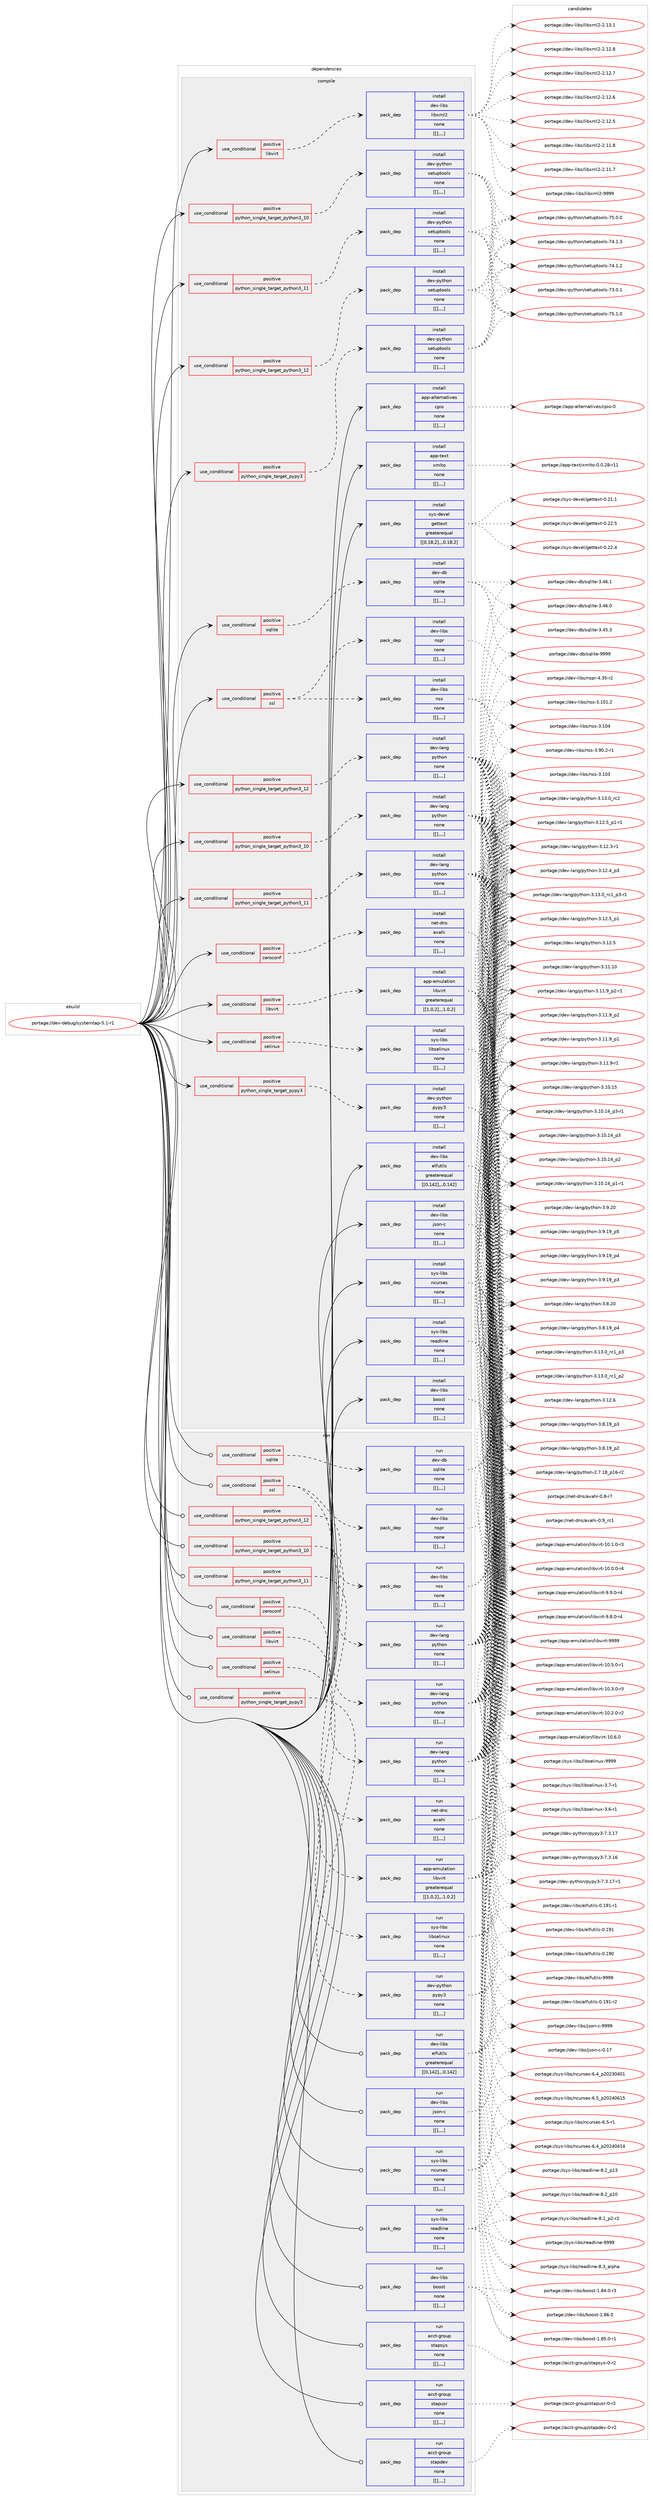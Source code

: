 digraph prolog {

# *************
# Graph options
# *************

newrank=true;
concentrate=true;
compound=true;
graph [rankdir=LR,fontname=Helvetica,fontsize=10,ranksep=1.5];#, ranksep=2.5, nodesep=0.2];
edge  [arrowhead=vee];
node  [fontname=Helvetica,fontsize=10];

# **********
# The ebuild
# **********

subgraph cluster_leftcol {
color=gray;
label=<<i>ebuild</i>>;
id [label="portage://dev-debug/systemtap-5.1-r1", color=red, width=4, href="../dev-debug/systemtap-5.1-r1.svg"];
}

# ****************
# The dependencies
# ****************

subgraph cluster_midcol {
color=gray;
label=<<i>dependencies</i>>;
subgraph cluster_compile {
fillcolor="#eeeeee";
style=filled;
label=<<i>compile</i>>;
subgraph cond19756 {
dependency73463 [label=<<TABLE BORDER="0" CELLBORDER="1" CELLSPACING="0" CELLPADDING="4"><TR><TD ROWSPAN="3" CELLPADDING="10">use_conditional</TD></TR><TR><TD>positive</TD></TR><TR><TD>libvirt</TD></TR></TABLE>>, shape=none, color=red];
subgraph pack52759 {
dependency73464 [label=<<TABLE BORDER="0" CELLBORDER="1" CELLSPACING="0" CELLPADDING="4" WIDTH="220"><TR><TD ROWSPAN="6" CELLPADDING="30">pack_dep</TD></TR><TR><TD WIDTH="110">install</TD></TR><TR><TD>app-emulation</TD></TR><TR><TD>libvirt</TD></TR><TR><TD>greaterequal</TD></TR><TR><TD>[[1,0,2],,,1.0.2]</TD></TR></TABLE>>, shape=none, color=blue];
}
dependency73463:e -> dependency73464:w [weight=20,style="dashed",arrowhead="vee"];
}
id:e -> dependency73463:w [weight=20,style="solid",arrowhead="vee"];
subgraph cond19757 {
dependency73465 [label=<<TABLE BORDER="0" CELLBORDER="1" CELLSPACING="0" CELLPADDING="4"><TR><TD ROWSPAN="3" CELLPADDING="10">use_conditional</TD></TR><TR><TD>positive</TD></TR><TR><TD>libvirt</TD></TR></TABLE>>, shape=none, color=red];
subgraph pack52760 {
dependency73466 [label=<<TABLE BORDER="0" CELLBORDER="1" CELLSPACING="0" CELLPADDING="4" WIDTH="220"><TR><TD ROWSPAN="6" CELLPADDING="30">pack_dep</TD></TR><TR><TD WIDTH="110">install</TD></TR><TR><TD>dev-libs</TD></TR><TR><TD>libxml2</TD></TR><TR><TD>none</TD></TR><TR><TD>[[],,,,]</TD></TR></TABLE>>, shape=none, color=blue];
}
dependency73465:e -> dependency73466:w [weight=20,style="dashed",arrowhead="vee"];
}
id:e -> dependency73465:w [weight=20,style="solid",arrowhead="vee"];
subgraph cond19758 {
dependency73467 [label=<<TABLE BORDER="0" CELLBORDER="1" CELLSPACING="0" CELLPADDING="4"><TR><TD ROWSPAN="3" CELLPADDING="10">use_conditional</TD></TR><TR><TD>positive</TD></TR><TR><TD>python_single_target_pypy3</TD></TR></TABLE>>, shape=none, color=red];
subgraph pack52761 {
dependency73468 [label=<<TABLE BORDER="0" CELLBORDER="1" CELLSPACING="0" CELLPADDING="4" WIDTH="220"><TR><TD ROWSPAN="6" CELLPADDING="30">pack_dep</TD></TR><TR><TD WIDTH="110">install</TD></TR><TR><TD>dev-python</TD></TR><TR><TD>pypy3</TD></TR><TR><TD>none</TD></TR><TR><TD>[[],,,,]</TD></TR></TABLE>>, shape=none, color=blue];
}
dependency73467:e -> dependency73468:w [weight=20,style="dashed",arrowhead="vee"];
}
id:e -> dependency73467:w [weight=20,style="solid",arrowhead="vee"];
subgraph cond19759 {
dependency73469 [label=<<TABLE BORDER="0" CELLBORDER="1" CELLSPACING="0" CELLPADDING="4"><TR><TD ROWSPAN="3" CELLPADDING="10">use_conditional</TD></TR><TR><TD>positive</TD></TR><TR><TD>python_single_target_pypy3</TD></TR></TABLE>>, shape=none, color=red];
subgraph pack52762 {
dependency73470 [label=<<TABLE BORDER="0" CELLBORDER="1" CELLSPACING="0" CELLPADDING="4" WIDTH="220"><TR><TD ROWSPAN="6" CELLPADDING="30">pack_dep</TD></TR><TR><TD WIDTH="110">install</TD></TR><TR><TD>dev-python</TD></TR><TR><TD>setuptools</TD></TR><TR><TD>none</TD></TR><TR><TD>[[],,,,]</TD></TR></TABLE>>, shape=none, color=blue];
}
dependency73469:e -> dependency73470:w [weight=20,style="dashed",arrowhead="vee"];
}
id:e -> dependency73469:w [weight=20,style="solid",arrowhead="vee"];
subgraph cond19760 {
dependency73471 [label=<<TABLE BORDER="0" CELLBORDER="1" CELLSPACING="0" CELLPADDING="4"><TR><TD ROWSPAN="3" CELLPADDING="10">use_conditional</TD></TR><TR><TD>positive</TD></TR><TR><TD>python_single_target_python3_10</TD></TR></TABLE>>, shape=none, color=red];
subgraph pack52763 {
dependency73472 [label=<<TABLE BORDER="0" CELLBORDER="1" CELLSPACING="0" CELLPADDING="4" WIDTH="220"><TR><TD ROWSPAN="6" CELLPADDING="30">pack_dep</TD></TR><TR><TD WIDTH="110">install</TD></TR><TR><TD>dev-lang</TD></TR><TR><TD>python</TD></TR><TR><TD>none</TD></TR><TR><TD>[[],,,,]</TD></TR></TABLE>>, shape=none, color=blue];
}
dependency73471:e -> dependency73472:w [weight=20,style="dashed",arrowhead="vee"];
}
id:e -> dependency73471:w [weight=20,style="solid",arrowhead="vee"];
subgraph cond19761 {
dependency73473 [label=<<TABLE BORDER="0" CELLBORDER="1" CELLSPACING="0" CELLPADDING="4"><TR><TD ROWSPAN="3" CELLPADDING="10">use_conditional</TD></TR><TR><TD>positive</TD></TR><TR><TD>python_single_target_python3_10</TD></TR></TABLE>>, shape=none, color=red];
subgraph pack52764 {
dependency73474 [label=<<TABLE BORDER="0" CELLBORDER="1" CELLSPACING="0" CELLPADDING="4" WIDTH="220"><TR><TD ROWSPAN="6" CELLPADDING="30">pack_dep</TD></TR><TR><TD WIDTH="110">install</TD></TR><TR><TD>dev-python</TD></TR><TR><TD>setuptools</TD></TR><TR><TD>none</TD></TR><TR><TD>[[],,,,]</TD></TR></TABLE>>, shape=none, color=blue];
}
dependency73473:e -> dependency73474:w [weight=20,style="dashed",arrowhead="vee"];
}
id:e -> dependency73473:w [weight=20,style="solid",arrowhead="vee"];
subgraph cond19762 {
dependency73475 [label=<<TABLE BORDER="0" CELLBORDER="1" CELLSPACING="0" CELLPADDING="4"><TR><TD ROWSPAN="3" CELLPADDING="10">use_conditional</TD></TR><TR><TD>positive</TD></TR><TR><TD>python_single_target_python3_11</TD></TR></TABLE>>, shape=none, color=red];
subgraph pack52765 {
dependency73476 [label=<<TABLE BORDER="0" CELLBORDER="1" CELLSPACING="0" CELLPADDING="4" WIDTH="220"><TR><TD ROWSPAN="6" CELLPADDING="30">pack_dep</TD></TR><TR><TD WIDTH="110">install</TD></TR><TR><TD>dev-lang</TD></TR><TR><TD>python</TD></TR><TR><TD>none</TD></TR><TR><TD>[[],,,,]</TD></TR></TABLE>>, shape=none, color=blue];
}
dependency73475:e -> dependency73476:w [weight=20,style="dashed",arrowhead="vee"];
}
id:e -> dependency73475:w [weight=20,style="solid",arrowhead="vee"];
subgraph cond19763 {
dependency73477 [label=<<TABLE BORDER="0" CELLBORDER="1" CELLSPACING="0" CELLPADDING="4"><TR><TD ROWSPAN="3" CELLPADDING="10">use_conditional</TD></TR><TR><TD>positive</TD></TR><TR><TD>python_single_target_python3_11</TD></TR></TABLE>>, shape=none, color=red];
subgraph pack52766 {
dependency73478 [label=<<TABLE BORDER="0" CELLBORDER="1" CELLSPACING="0" CELLPADDING="4" WIDTH="220"><TR><TD ROWSPAN="6" CELLPADDING="30">pack_dep</TD></TR><TR><TD WIDTH="110">install</TD></TR><TR><TD>dev-python</TD></TR><TR><TD>setuptools</TD></TR><TR><TD>none</TD></TR><TR><TD>[[],,,,]</TD></TR></TABLE>>, shape=none, color=blue];
}
dependency73477:e -> dependency73478:w [weight=20,style="dashed",arrowhead="vee"];
}
id:e -> dependency73477:w [weight=20,style="solid",arrowhead="vee"];
subgraph cond19764 {
dependency73479 [label=<<TABLE BORDER="0" CELLBORDER="1" CELLSPACING="0" CELLPADDING="4"><TR><TD ROWSPAN="3" CELLPADDING="10">use_conditional</TD></TR><TR><TD>positive</TD></TR><TR><TD>python_single_target_python3_12</TD></TR></TABLE>>, shape=none, color=red];
subgraph pack52767 {
dependency73480 [label=<<TABLE BORDER="0" CELLBORDER="1" CELLSPACING="0" CELLPADDING="4" WIDTH="220"><TR><TD ROWSPAN="6" CELLPADDING="30">pack_dep</TD></TR><TR><TD WIDTH="110">install</TD></TR><TR><TD>dev-lang</TD></TR><TR><TD>python</TD></TR><TR><TD>none</TD></TR><TR><TD>[[],,,,]</TD></TR></TABLE>>, shape=none, color=blue];
}
dependency73479:e -> dependency73480:w [weight=20,style="dashed",arrowhead="vee"];
}
id:e -> dependency73479:w [weight=20,style="solid",arrowhead="vee"];
subgraph cond19765 {
dependency73481 [label=<<TABLE BORDER="0" CELLBORDER="1" CELLSPACING="0" CELLPADDING="4"><TR><TD ROWSPAN="3" CELLPADDING="10">use_conditional</TD></TR><TR><TD>positive</TD></TR><TR><TD>python_single_target_python3_12</TD></TR></TABLE>>, shape=none, color=red];
subgraph pack52768 {
dependency73482 [label=<<TABLE BORDER="0" CELLBORDER="1" CELLSPACING="0" CELLPADDING="4" WIDTH="220"><TR><TD ROWSPAN="6" CELLPADDING="30">pack_dep</TD></TR><TR><TD WIDTH="110">install</TD></TR><TR><TD>dev-python</TD></TR><TR><TD>setuptools</TD></TR><TR><TD>none</TD></TR><TR><TD>[[],,,,]</TD></TR></TABLE>>, shape=none, color=blue];
}
dependency73481:e -> dependency73482:w [weight=20,style="dashed",arrowhead="vee"];
}
id:e -> dependency73481:w [weight=20,style="solid",arrowhead="vee"];
subgraph cond19766 {
dependency73483 [label=<<TABLE BORDER="0" CELLBORDER="1" CELLSPACING="0" CELLPADDING="4"><TR><TD ROWSPAN="3" CELLPADDING="10">use_conditional</TD></TR><TR><TD>positive</TD></TR><TR><TD>selinux</TD></TR></TABLE>>, shape=none, color=red];
subgraph pack52769 {
dependency73484 [label=<<TABLE BORDER="0" CELLBORDER="1" CELLSPACING="0" CELLPADDING="4" WIDTH="220"><TR><TD ROWSPAN="6" CELLPADDING="30">pack_dep</TD></TR><TR><TD WIDTH="110">install</TD></TR><TR><TD>sys-libs</TD></TR><TR><TD>libselinux</TD></TR><TR><TD>none</TD></TR><TR><TD>[[],,,,]</TD></TR></TABLE>>, shape=none, color=blue];
}
dependency73483:e -> dependency73484:w [weight=20,style="dashed",arrowhead="vee"];
}
id:e -> dependency73483:w [weight=20,style="solid",arrowhead="vee"];
subgraph cond19767 {
dependency73485 [label=<<TABLE BORDER="0" CELLBORDER="1" CELLSPACING="0" CELLPADDING="4"><TR><TD ROWSPAN="3" CELLPADDING="10">use_conditional</TD></TR><TR><TD>positive</TD></TR><TR><TD>sqlite</TD></TR></TABLE>>, shape=none, color=red];
subgraph pack52770 {
dependency73486 [label=<<TABLE BORDER="0" CELLBORDER="1" CELLSPACING="0" CELLPADDING="4" WIDTH="220"><TR><TD ROWSPAN="6" CELLPADDING="30">pack_dep</TD></TR><TR><TD WIDTH="110">install</TD></TR><TR><TD>dev-db</TD></TR><TR><TD>sqlite</TD></TR><TR><TD>none</TD></TR><TR><TD>[[],,,,]</TD></TR></TABLE>>, shape=none, color=blue];
}
dependency73485:e -> dependency73486:w [weight=20,style="dashed",arrowhead="vee"];
}
id:e -> dependency73485:w [weight=20,style="solid",arrowhead="vee"];
subgraph cond19768 {
dependency73487 [label=<<TABLE BORDER="0" CELLBORDER="1" CELLSPACING="0" CELLPADDING="4"><TR><TD ROWSPAN="3" CELLPADDING="10">use_conditional</TD></TR><TR><TD>positive</TD></TR><TR><TD>ssl</TD></TR></TABLE>>, shape=none, color=red];
subgraph pack52771 {
dependency73488 [label=<<TABLE BORDER="0" CELLBORDER="1" CELLSPACING="0" CELLPADDING="4" WIDTH="220"><TR><TD ROWSPAN="6" CELLPADDING="30">pack_dep</TD></TR><TR><TD WIDTH="110">install</TD></TR><TR><TD>dev-libs</TD></TR><TR><TD>nspr</TD></TR><TR><TD>none</TD></TR><TR><TD>[[],,,,]</TD></TR></TABLE>>, shape=none, color=blue];
}
dependency73487:e -> dependency73488:w [weight=20,style="dashed",arrowhead="vee"];
subgraph pack52772 {
dependency73489 [label=<<TABLE BORDER="0" CELLBORDER="1" CELLSPACING="0" CELLPADDING="4" WIDTH="220"><TR><TD ROWSPAN="6" CELLPADDING="30">pack_dep</TD></TR><TR><TD WIDTH="110">install</TD></TR><TR><TD>dev-libs</TD></TR><TR><TD>nss</TD></TR><TR><TD>none</TD></TR><TR><TD>[[],,,,]</TD></TR></TABLE>>, shape=none, color=blue];
}
dependency73487:e -> dependency73489:w [weight=20,style="dashed",arrowhead="vee"];
}
id:e -> dependency73487:w [weight=20,style="solid",arrowhead="vee"];
subgraph cond19769 {
dependency73490 [label=<<TABLE BORDER="0" CELLBORDER="1" CELLSPACING="0" CELLPADDING="4"><TR><TD ROWSPAN="3" CELLPADDING="10">use_conditional</TD></TR><TR><TD>positive</TD></TR><TR><TD>zeroconf</TD></TR></TABLE>>, shape=none, color=red];
subgraph pack52773 {
dependency73491 [label=<<TABLE BORDER="0" CELLBORDER="1" CELLSPACING="0" CELLPADDING="4" WIDTH="220"><TR><TD ROWSPAN="6" CELLPADDING="30">pack_dep</TD></TR><TR><TD WIDTH="110">install</TD></TR><TR><TD>net-dns</TD></TR><TR><TD>avahi</TD></TR><TR><TD>none</TD></TR><TR><TD>[[],,,,]</TD></TR></TABLE>>, shape=none, color=blue];
}
dependency73490:e -> dependency73491:w [weight=20,style="dashed",arrowhead="vee"];
}
id:e -> dependency73490:w [weight=20,style="solid",arrowhead="vee"];
subgraph pack52774 {
dependency73492 [label=<<TABLE BORDER="0" CELLBORDER="1" CELLSPACING="0" CELLPADDING="4" WIDTH="220"><TR><TD ROWSPAN="6" CELLPADDING="30">pack_dep</TD></TR><TR><TD WIDTH="110">install</TD></TR><TR><TD>app-alternatives</TD></TR><TR><TD>cpio</TD></TR><TR><TD>none</TD></TR><TR><TD>[[],,,,]</TD></TR></TABLE>>, shape=none, color=blue];
}
id:e -> dependency73492:w [weight=20,style="solid",arrowhead="vee"];
subgraph pack52775 {
dependency73493 [label=<<TABLE BORDER="0" CELLBORDER="1" CELLSPACING="0" CELLPADDING="4" WIDTH="220"><TR><TD ROWSPAN="6" CELLPADDING="30">pack_dep</TD></TR><TR><TD WIDTH="110">install</TD></TR><TR><TD>app-text</TD></TR><TR><TD>xmlto</TD></TR><TR><TD>none</TD></TR><TR><TD>[[],,,,]</TD></TR></TABLE>>, shape=none, color=blue];
}
id:e -> dependency73493:w [weight=20,style="solid",arrowhead="vee"];
subgraph pack52776 {
dependency73494 [label=<<TABLE BORDER="0" CELLBORDER="1" CELLSPACING="0" CELLPADDING="4" WIDTH="220"><TR><TD ROWSPAN="6" CELLPADDING="30">pack_dep</TD></TR><TR><TD WIDTH="110">install</TD></TR><TR><TD>dev-libs</TD></TR><TR><TD>boost</TD></TR><TR><TD>none</TD></TR><TR><TD>[[],,,,]</TD></TR></TABLE>>, shape=none, color=blue];
}
id:e -> dependency73494:w [weight=20,style="solid",arrowhead="vee"];
subgraph pack52777 {
dependency73495 [label=<<TABLE BORDER="0" CELLBORDER="1" CELLSPACING="0" CELLPADDING="4" WIDTH="220"><TR><TD ROWSPAN="6" CELLPADDING="30">pack_dep</TD></TR><TR><TD WIDTH="110">install</TD></TR><TR><TD>dev-libs</TD></TR><TR><TD>elfutils</TD></TR><TR><TD>greaterequal</TD></TR><TR><TD>[[0,142],,,0.142]</TD></TR></TABLE>>, shape=none, color=blue];
}
id:e -> dependency73495:w [weight=20,style="solid",arrowhead="vee"];
subgraph pack52778 {
dependency73496 [label=<<TABLE BORDER="0" CELLBORDER="1" CELLSPACING="0" CELLPADDING="4" WIDTH="220"><TR><TD ROWSPAN="6" CELLPADDING="30">pack_dep</TD></TR><TR><TD WIDTH="110">install</TD></TR><TR><TD>dev-libs</TD></TR><TR><TD>json-c</TD></TR><TR><TD>none</TD></TR><TR><TD>[[],,,,]</TD></TR></TABLE>>, shape=none, color=blue];
}
id:e -> dependency73496:w [weight=20,style="solid",arrowhead="vee"];
subgraph pack52779 {
dependency73497 [label=<<TABLE BORDER="0" CELLBORDER="1" CELLSPACING="0" CELLPADDING="4" WIDTH="220"><TR><TD ROWSPAN="6" CELLPADDING="30">pack_dep</TD></TR><TR><TD WIDTH="110">install</TD></TR><TR><TD>sys-devel</TD></TR><TR><TD>gettext</TD></TR><TR><TD>greaterequal</TD></TR><TR><TD>[[0,18,2],,,0.18.2]</TD></TR></TABLE>>, shape=none, color=blue];
}
id:e -> dependency73497:w [weight=20,style="solid",arrowhead="vee"];
subgraph pack52780 {
dependency73498 [label=<<TABLE BORDER="0" CELLBORDER="1" CELLSPACING="0" CELLPADDING="4" WIDTH="220"><TR><TD ROWSPAN="6" CELLPADDING="30">pack_dep</TD></TR><TR><TD WIDTH="110">install</TD></TR><TR><TD>sys-libs</TD></TR><TR><TD>ncurses</TD></TR><TR><TD>none</TD></TR><TR><TD>[[],,,,]</TD></TR></TABLE>>, shape=none, color=blue];
}
id:e -> dependency73498:w [weight=20,style="solid",arrowhead="vee"];
subgraph pack52781 {
dependency73499 [label=<<TABLE BORDER="0" CELLBORDER="1" CELLSPACING="0" CELLPADDING="4" WIDTH="220"><TR><TD ROWSPAN="6" CELLPADDING="30">pack_dep</TD></TR><TR><TD WIDTH="110">install</TD></TR><TR><TD>sys-libs</TD></TR><TR><TD>readline</TD></TR><TR><TD>none</TD></TR><TR><TD>[[],,,,]</TD></TR></TABLE>>, shape=none, color=blue];
}
id:e -> dependency73499:w [weight=20,style="solid",arrowhead="vee"];
}
subgraph cluster_compileandrun {
fillcolor="#eeeeee";
style=filled;
label=<<i>compile and run</i>>;
}
subgraph cluster_run {
fillcolor="#eeeeee";
style=filled;
label=<<i>run</i>>;
subgraph cond19770 {
dependency73500 [label=<<TABLE BORDER="0" CELLBORDER="1" CELLSPACING="0" CELLPADDING="4"><TR><TD ROWSPAN="3" CELLPADDING="10">use_conditional</TD></TR><TR><TD>positive</TD></TR><TR><TD>libvirt</TD></TR></TABLE>>, shape=none, color=red];
subgraph pack52782 {
dependency73501 [label=<<TABLE BORDER="0" CELLBORDER="1" CELLSPACING="0" CELLPADDING="4" WIDTH="220"><TR><TD ROWSPAN="6" CELLPADDING="30">pack_dep</TD></TR><TR><TD WIDTH="110">run</TD></TR><TR><TD>app-emulation</TD></TR><TR><TD>libvirt</TD></TR><TR><TD>greaterequal</TD></TR><TR><TD>[[1,0,2],,,1.0.2]</TD></TR></TABLE>>, shape=none, color=blue];
}
dependency73500:e -> dependency73501:w [weight=20,style="dashed",arrowhead="vee"];
}
id:e -> dependency73500:w [weight=20,style="solid",arrowhead="odot"];
subgraph cond19771 {
dependency73502 [label=<<TABLE BORDER="0" CELLBORDER="1" CELLSPACING="0" CELLPADDING="4"><TR><TD ROWSPAN="3" CELLPADDING="10">use_conditional</TD></TR><TR><TD>positive</TD></TR><TR><TD>python_single_target_pypy3</TD></TR></TABLE>>, shape=none, color=red];
subgraph pack52783 {
dependency73503 [label=<<TABLE BORDER="0" CELLBORDER="1" CELLSPACING="0" CELLPADDING="4" WIDTH="220"><TR><TD ROWSPAN="6" CELLPADDING="30">pack_dep</TD></TR><TR><TD WIDTH="110">run</TD></TR><TR><TD>dev-python</TD></TR><TR><TD>pypy3</TD></TR><TR><TD>none</TD></TR><TR><TD>[[],,,,]</TD></TR></TABLE>>, shape=none, color=blue];
}
dependency73502:e -> dependency73503:w [weight=20,style="dashed",arrowhead="vee"];
}
id:e -> dependency73502:w [weight=20,style="solid",arrowhead="odot"];
subgraph cond19772 {
dependency73504 [label=<<TABLE BORDER="0" CELLBORDER="1" CELLSPACING="0" CELLPADDING="4"><TR><TD ROWSPAN="3" CELLPADDING="10">use_conditional</TD></TR><TR><TD>positive</TD></TR><TR><TD>python_single_target_python3_10</TD></TR></TABLE>>, shape=none, color=red];
subgraph pack52784 {
dependency73505 [label=<<TABLE BORDER="0" CELLBORDER="1" CELLSPACING="0" CELLPADDING="4" WIDTH="220"><TR><TD ROWSPAN="6" CELLPADDING="30">pack_dep</TD></TR><TR><TD WIDTH="110">run</TD></TR><TR><TD>dev-lang</TD></TR><TR><TD>python</TD></TR><TR><TD>none</TD></TR><TR><TD>[[],,,,]</TD></TR></TABLE>>, shape=none, color=blue];
}
dependency73504:e -> dependency73505:w [weight=20,style="dashed",arrowhead="vee"];
}
id:e -> dependency73504:w [weight=20,style="solid",arrowhead="odot"];
subgraph cond19773 {
dependency73506 [label=<<TABLE BORDER="0" CELLBORDER="1" CELLSPACING="0" CELLPADDING="4"><TR><TD ROWSPAN="3" CELLPADDING="10">use_conditional</TD></TR><TR><TD>positive</TD></TR><TR><TD>python_single_target_python3_11</TD></TR></TABLE>>, shape=none, color=red];
subgraph pack52785 {
dependency73507 [label=<<TABLE BORDER="0" CELLBORDER="1" CELLSPACING="0" CELLPADDING="4" WIDTH="220"><TR><TD ROWSPAN="6" CELLPADDING="30">pack_dep</TD></TR><TR><TD WIDTH="110">run</TD></TR><TR><TD>dev-lang</TD></TR><TR><TD>python</TD></TR><TR><TD>none</TD></TR><TR><TD>[[],,,,]</TD></TR></TABLE>>, shape=none, color=blue];
}
dependency73506:e -> dependency73507:w [weight=20,style="dashed",arrowhead="vee"];
}
id:e -> dependency73506:w [weight=20,style="solid",arrowhead="odot"];
subgraph cond19774 {
dependency73508 [label=<<TABLE BORDER="0" CELLBORDER="1" CELLSPACING="0" CELLPADDING="4"><TR><TD ROWSPAN="3" CELLPADDING="10">use_conditional</TD></TR><TR><TD>positive</TD></TR><TR><TD>python_single_target_python3_12</TD></TR></TABLE>>, shape=none, color=red];
subgraph pack52786 {
dependency73509 [label=<<TABLE BORDER="0" CELLBORDER="1" CELLSPACING="0" CELLPADDING="4" WIDTH="220"><TR><TD ROWSPAN="6" CELLPADDING="30">pack_dep</TD></TR><TR><TD WIDTH="110">run</TD></TR><TR><TD>dev-lang</TD></TR><TR><TD>python</TD></TR><TR><TD>none</TD></TR><TR><TD>[[],,,,]</TD></TR></TABLE>>, shape=none, color=blue];
}
dependency73508:e -> dependency73509:w [weight=20,style="dashed",arrowhead="vee"];
}
id:e -> dependency73508:w [weight=20,style="solid",arrowhead="odot"];
subgraph cond19775 {
dependency73510 [label=<<TABLE BORDER="0" CELLBORDER="1" CELLSPACING="0" CELLPADDING="4"><TR><TD ROWSPAN="3" CELLPADDING="10">use_conditional</TD></TR><TR><TD>positive</TD></TR><TR><TD>selinux</TD></TR></TABLE>>, shape=none, color=red];
subgraph pack52787 {
dependency73511 [label=<<TABLE BORDER="0" CELLBORDER="1" CELLSPACING="0" CELLPADDING="4" WIDTH="220"><TR><TD ROWSPAN="6" CELLPADDING="30">pack_dep</TD></TR><TR><TD WIDTH="110">run</TD></TR><TR><TD>sys-libs</TD></TR><TR><TD>libselinux</TD></TR><TR><TD>none</TD></TR><TR><TD>[[],,,,]</TD></TR></TABLE>>, shape=none, color=blue];
}
dependency73510:e -> dependency73511:w [weight=20,style="dashed",arrowhead="vee"];
}
id:e -> dependency73510:w [weight=20,style="solid",arrowhead="odot"];
subgraph cond19776 {
dependency73512 [label=<<TABLE BORDER="0" CELLBORDER="1" CELLSPACING="0" CELLPADDING="4"><TR><TD ROWSPAN="3" CELLPADDING="10">use_conditional</TD></TR><TR><TD>positive</TD></TR><TR><TD>sqlite</TD></TR></TABLE>>, shape=none, color=red];
subgraph pack52788 {
dependency73513 [label=<<TABLE BORDER="0" CELLBORDER="1" CELLSPACING="0" CELLPADDING="4" WIDTH="220"><TR><TD ROWSPAN="6" CELLPADDING="30">pack_dep</TD></TR><TR><TD WIDTH="110">run</TD></TR><TR><TD>dev-db</TD></TR><TR><TD>sqlite</TD></TR><TR><TD>none</TD></TR><TR><TD>[[],,,,]</TD></TR></TABLE>>, shape=none, color=blue];
}
dependency73512:e -> dependency73513:w [weight=20,style="dashed",arrowhead="vee"];
}
id:e -> dependency73512:w [weight=20,style="solid",arrowhead="odot"];
subgraph cond19777 {
dependency73514 [label=<<TABLE BORDER="0" CELLBORDER="1" CELLSPACING="0" CELLPADDING="4"><TR><TD ROWSPAN="3" CELLPADDING="10">use_conditional</TD></TR><TR><TD>positive</TD></TR><TR><TD>ssl</TD></TR></TABLE>>, shape=none, color=red];
subgraph pack52789 {
dependency73515 [label=<<TABLE BORDER="0" CELLBORDER="1" CELLSPACING="0" CELLPADDING="4" WIDTH="220"><TR><TD ROWSPAN="6" CELLPADDING="30">pack_dep</TD></TR><TR><TD WIDTH="110">run</TD></TR><TR><TD>dev-libs</TD></TR><TR><TD>nspr</TD></TR><TR><TD>none</TD></TR><TR><TD>[[],,,,]</TD></TR></TABLE>>, shape=none, color=blue];
}
dependency73514:e -> dependency73515:w [weight=20,style="dashed",arrowhead="vee"];
subgraph pack52790 {
dependency73516 [label=<<TABLE BORDER="0" CELLBORDER="1" CELLSPACING="0" CELLPADDING="4" WIDTH="220"><TR><TD ROWSPAN="6" CELLPADDING="30">pack_dep</TD></TR><TR><TD WIDTH="110">run</TD></TR><TR><TD>dev-libs</TD></TR><TR><TD>nss</TD></TR><TR><TD>none</TD></TR><TR><TD>[[],,,,]</TD></TR></TABLE>>, shape=none, color=blue];
}
dependency73514:e -> dependency73516:w [weight=20,style="dashed",arrowhead="vee"];
}
id:e -> dependency73514:w [weight=20,style="solid",arrowhead="odot"];
subgraph cond19778 {
dependency73517 [label=<<TABLE BORDER="0" CELLBORDER="1" CELLSPACING="0" CELLPADDING="4"><TR><TD ROWSPAN="3" CELLPADDING="10">use_conditional</TD></TR><TR><TD>positive</TD></TR><TR><TD>zeroconf</TD></TR></TABLE>>, shape=none, color=red];
subgraph pack52791 {
dependency73518 [label=<<TABLE BORDER="0" CELLBORDER="1" CELLSPACING="0" CELLPADDING="4" WIDTH="220"><TR><TD ROWSPAN="6" CELLPADDING="30">pack_dep</TD></TR><TR><TD WIDTH="110">run</TD></TR><TR><TD>net-dns</TD></TR><TR><TD>avahi</TD></TR><TR><TD>none</TD></TR><TR><TD>[[],,,,]</TD></TR></TABLE>>, shape=none, color=blue];
}
dependency73517:e -> dependency73518:w [weight=20,style="dashed",arrowhead="vee"];
}
id:e -> dependency73517:w [weight=20,style="solid",arrowhead="odot"];
subgraph pack52792 {
dependency73519 [label=<<TABLE BORDER="0" CELLBORDER="1" CELLSPACING="0" CELLPADDING="4" WIDTH="220"><TR><TD ROWSPAN="6" CELLPADDING="30">pack_dep</TD></TR><TR><TD WIDTH="110">run</TD></TR><TR><TD>acct-group</TD></TR><TR><TD>stapdev</TD></TR><TR><TD>none</TD></TR><TR><TD>[[],,,,]</TD></TR></TABLE>>, shape=none, color=blue];
}
id:e -> dependency73519:w [weight=20,style="solid",arrowhead="odot"];
subgraph pack52793 {
dependency73520 [label=<<TABLE BORDER="0" CELLBORDER="1" CELLSPACING="0" CELLPADDING="4" WIDTH="220"><TR><TD ROWSPAN="6" CELLPADDING="30">pack_dep</TD></TR><TR><TD WIDTH="110">run</TD></TR><TR><TD>acct-group</TD></TR><TR><TD>stapsys</TD></TR><TR><TD>none</TD></TR><TR><TD>[[],,,,]</TD></TR></TABLE>>, shape=none, color=blue];
}
id:e -> dependency73520:w [weight=20,style="solid",arrowhead="odot"];
subgraph pack52794 {
dependency73521 [label=<<TABLE BORDER="0" CELLBORDER="1" CELLSPACING="0" CELLPADDING="4" WIDTH="220"><TR><TD ROWSPAN="6" CELLPADDING="30">pack_dep</TD></TR><TR><TD WIDTH="110">run</TD></TR><TR><TD>acct-group</TD></TR><TR><TD>stapusr</TD></TR><TR><TD>none</TD></TR><TR><TD>[[],,,,]</TD></TR></TABLE>>, shape=none, color=blue];
}
id:e -> dependency73521:w [weight=20,style="solid",arrowhead="odot"];
subgraph pack52795 {
dependency73522 [label=<<TABLE BORDER="0" CELLBORDER="1" CELLSPACING="0" CELLPADDING="4" WIDTH="220"><TR><TD ROWSPAN="6" CELLPADDING="30">pack_dep</TD></TR><TR><TD WIDTH="110">run</TD></TR><TR><TD>dev-libs</TD></TR><TR><TD>boost</TD></TR><TR><TD>none</TD></TR><TR><TD>[[],,,,]</TD></TR></TABLE>>, shape=none, color=blue];
}
id:e -> dependency73522:w [weight=20,style="solid",arrowhead="odot"];
subgraph pack52796 {
dependency73523 [label=<<TABLE BORDER="0" CELLBORDER="1" CELLSPACING="0" CELLPADDING="4" WIDTH="220"><TR><TD ROWSPAN="6" CELLPADDING="30">pack_dep</TD></TR><TR><TD WIDTH="110">run</TD></TR><TR><TD>dev-libs</TD></TR><TR><TD>elfutils</TD></TR><TR><TD>greaterequal</TD></TR><TR><TD>[[0,142],,,0.142]</TD></TR></TABLE>>, shape=none, color=blue];
}
id:e -> dependency73523:w [weight=20,style="solid",arrowhead="odot"];
subgraph pack52797 {
dependency73524 [label=<<TABLE BORDER="0" CELLBORDER="1" CELLSPACING="0" CELLPADDING="4" WIDTH="220"><TR><TD ROWSPAN="6" CELLPADDING="30">pack_dep</TD></TR><TR><TD WIDTH="110">run</TD></TR><TR><TD>dev-libs</TD></TR><TR><TD>json-c</TD></TR><TR><TD>none</TD></TR><TR><TD>[[],,,,]</TD></TR></TABLE>>, shape=none, color=blue];
}
id:e -> dependency73524:w [weight=20,style="solid",arrowhead="odot"];
subgraph pack52798 {
dependency73525 [label=<<TABLE BORDER="0" CELLBORDER="1" CELLSPACING="0" CELLPADDING="4" WIDTH="220"><TR><TD ROWSPAN="6" CELLPADDING="30">pack_dep</TD></TR><TR><TD WIDTH="110">run</TD></TR><TR><TD>sys-libs</TD></TR><TR><TD>ncurses</TD></TR><TR><TD>none</TD></TR><TR><TD>[[],,,,]</TD></TR></TABLE>>, shape=none, color=blue];
}
id:e -> dependency73525:w [weight=20,style="solid",arrowhead="odot"];
subgraph pack52799 {
dependency73526 [label=<<TABLE BORDER="0" CELLBORDER="1" CELLSPACING="0" CELLPADDING="4" WIDTH="220"><TR><TD ROWSPAN="6" CELLPADDING="30">pack_dep</TD></TR><TR><TD WIDTH="110">run</TD></TR><TR><TD>sys-libs</TD></TR><TR><TD>readline</TD></TR><TR><TD>none</TD></TR><TR><TD>[[],,,,]</TD></TR></TABLE>>, shape=none, color=blue];
}
id:e -> dependency73526:w [weight=20,style="solid",arrowhead="odot"];
}
}

# **************
# The candidates
# **************

subgraph cluster_choices {
rank=same;
color=gray;
label=<<i>candidates</i>>;

subgraph choice52759 {
color=black;
nodesep=1;
choice97112112451011091171089711610511111047108105981181051141164557575757 [label="portage://app-emulation/libvirt-9999", color=red, width=4,href="../app-emulation/libvirt-9999.svg"];
choice971121124510110911710897116105111110471081059811810511411645494846544648 [label="portage://app-emulation/libvirt-10.6.0", color=red, width=4,href="../app-emulation/libvirt-10.6.0.svg"];
choice9711211245101109117108971161051111104710810598118105114116454948465346484511449 [label="portage://app-emulation/libvirt-10.5.0-r1", color=red, width=4,href="../app-emulation/libvirt-10.5.0-r1.svg"];
choice9711211245101109117108971161051111104710810598118105114116454948465146484511451 [label="portage://app-emulation/libvirt-10.3.0-r3", color=red, width=4,href="../app-emulation/libvirt-10.3.0-r3.svg"];
choice9711211245101109117108971161051111104710810598118105114116454948465046484511450 [label="portage://app-emulation/libvirt-10.2.0-r2", color=red, width=4,href="../app-emulation/libvirt-10.2.0-r2.svg"];
choice9711211245101109117108971161051111104710810598118105114116454948464946484511451 [label="portage://app-emulation/libvirt-10.1.0-r3", color=red, width=4,href="../app-emulation/libvirt-10.1.0-r3.svg"];
choice9711211245101109117108971161051111104710810598118105114116454948464846484511452 [label="portage://app-emulation/libvirt-10.0.0-r4", color=red, width=4,href="../app-emulation/libvirt-10.0.0-r4.svg"];
choice97112112451011091171089711610511111047108105981181051141164557465746484511452 [label="portage://app-emulation/libvirt-9.9.0-r4", color=red, width=4,href="../app-emulation/libvirt-9.9.0-r4.svg"];
choice97112112451011091171089711610511111047108105981181051141164557465646484511452 [label="portage://app-emulation/libvirt-9.8.0-r4", color=red, width=4,href="../app-emulation/libvirt-9.8.0-r4.svg"];
dependency73464:e -> choice97112112451011091171089711610511111047108105981181051141164557575757:w [style=dotted,weight="100"];
dependency73464:e -> choice971121124510110911710897116105111110471081059811810511411645494846544648:w [style=dotted,weight="100"];
dependency73464:e -> choice9711211245101109117108971161051111104710810598118105114116454948465346484511449:w [style=dotted,weight="100"];
dependency73464:e -> choice9711211245101109117108971161051111104710810598118105114116454948465146484511451:w [style=dotted,weight="100"];
dependency73464:e -> choice9711211245101109117108971161051111104710810598118105114116454948465046484511450:w [style=dotted,weight="100"];
dependency73464:e -> choice9711211245101109117108971161051111104710810598118105114116454948464946484511451:w [style=dotted,weight="100"];
dependency73464:e -> choice9711211245101109117108971161051111104710810598118105114116454948464846484511452:w [style=dotted,weight="100"];
dependency73464:e -> choice97112112451011091171089711610511111047108105981181051141164557465746484511452:w [style=dotted,weight="100"];
dependency73464:e -> choice97112112451011091171089711610511111047108105981181051141164557465646484511452:w [style=dotted,weight="100"];
}
subgraph choice52760 {
color=black;
nodesep=1;
choice10010111845108105981154710810598120109108504557575757 [label="portage://dev-libs/libxml2-9999", color=red, width=4,href="../dev-libs/libxml2-9999.svg"];
choice100101118451081059811547108105981201091085045504649514649 [label="portage://dev-libs/libxml2-2.13.1", color=red, width=4,href="../dev-libs/libxml2-2.13.1.svg"];
choice100101118451081059811547108105981201091085045504649504656 [label="portage://dev-libs/libxml2-2.12.8", color=red, width=4,href="../dev-libs/libxml2-2.12.8.svg"];
choice100101118451081059811547108105981201091085045504649504655 [label="portage://dev-libs/libxml2-2.12.7", color=red, width=4,href="../dev-libs/libxml2-2.12.7.svg"];
choice100101118451081059811547108105981201091085045504649504654 [label="portage://dev-libs/libxml2-2.12.6", color=red, width=4,href="../dev-libs/libxml2-2.12.6.svg"];
choice100101118451081059811547108105981201091085045504649504653 [label="portage://dev-libs/libxml2-2.12.5", color=red, width=4,href="../dev-libs/libxml2-2.12.5.svg"];
choice100101118451081059811547108105981201091085045504649494656 [label="portage://dev-libs/libxml2-2.11.8", color=red, width=4,href="../dev-libs/libxml2-2.11.8.svg"];
choice100101118451081059811547108105981201091085045504649494655 [label="portage://dev-libs/libxml2-2.11.7", color=red, width=4,href="../dev-libs/libxml2-2.11.7.svg"];
dependency73466:e -> choice10010111845108105981154710810598120109108504557575757:w [style=dotted,weight="100"];
dependency73466:e -> choice100101118451081059811547108105981201091085045504649514649:w [style=dotted,weight="100"];
dependency73466:e -> choice100101118451081059811547108105981201091085045504649504656:w [style=dotted,weight="100"];
dependency73466:e -> choice100101118451081059811547108105981201091085045504649504655:w [style=dotted,weight="100"];
dependency73466:e -> choice100101118451081059811547108105981201091085045504649504654:w [style=dotted,weight="100"];
dependency73466:e -> choice100101118451081059811547108105981201091085045504649504653:w [style=dotted,weight="100"];
dependency73466:e -> choice100101118451081059811547108105981201091085045504649494656:w [style=dotted,weight="100"];
dependency73466:e -> choice100101118451081059811547108105981201091085045504649494655:w [style=dotted,weight="100"];
}
subgraph choice52761 {
color=black;
nodesep=1;
choice100101118451121211161041111104711212111212151455546514649554511449 [label="portage://dev-python/pypy3-7.3.17-r1", color=red, width=4,href="../dev-python/pypy3-7.3.17-r1.svg"];
choice10010111845112121116104111110471121211121215145554651464955 [label="portage://dev-python/pypy3-7.3.17", color=red, width=4,href="../dev-python/pypy3-7.3.17.svg"];
choice10010111845112121116104111110471121211121215145554651464954 [label="portage://dev-python/pypy3-7.3.16", color=red, width=4,href="../dev-python/pypy3-7.3.16.svg"];
dependency73468:e -> choice100101118451121211161041111104711212111212151455546514649554511449:w [style=dotted,weight="100"];
dependency73468:e -> choice10010111845112121116104111110471121211121215145554651464955:w [style=dotted,weight="100"];
dependency73468:e -> choice10010111845112121116104111110471121211121215145554651464954:w [style=dotted,weight="100"];
}
subgraph choice52762 {
color=black;
nodesep=1;
choice100101118451121211161041111104711510111611711211611111110811545555346494648 [label="portage://dev-python/setuptools-75.1.0", color=red, width=4,href="../dev-python/setuptools-75.1.0.svg"];
choice100101118451121211161041111104711510111611711211611111110811545555346484648 [label="portage://dev-python/setuptools-75.0.0", color=red, width=4,href="../dev-python/setuptools-75.0.0.svg"];
choice100101118451121211161041111104711510111611711211611111110811545555246494651 [label="portage://dev-python/setuptools-74.1.3", color=red, width=4,href="../dev-python/setuptools-74.1.3.svg"];
choice100101118451121211161041111104711510111611711211611111110811545555246494650 [label="portage://dev-python/setuptools-74.1.2", color=red, width=4,href="../dev-python/setuptools-74.1.2.svg"];
choice100101118451121211161041111104711510111611711211611111110811545555146484649 [label="portage://dev-python/setuptools-73.0.1", color=red, width=4,href="../dev-python/setuptools-73.0.1.svg"];
dependency73470:e -> choice100101118451121211161041111104711510111611711211611111110811545555346494648:w [style=dotted,weight="100"];
dependency73470:e -> choice100101118451121211161041111104711510111611711211611111110811545555346484648:w [style=dotted,weight="100"];
dependency73470:e -> choice100101118451121211161041111104711510111611711211611111110811545555246494651:w [style=dotted,weight="100"];
dependency73470:e -> choice100101118451121211161041111104711510111611711211611111110811545555246494650:w [style=dotted,weight="100"];
dependency73470:e -> choice100101118451121211161041111104711510111611711211611111110811545555146484649:w [style=dotted,weight="100"];
}
subgraph choice52763 {
color=black;
nodesep=1;
choice10010111845108971101034711212111610411111045514649514648951149950 [label="portage://dev-lang/python-3.13.0_rc2", color=red, width=4,href="../dev-lang/python-3.13.0_rc2.svg"];
choice1001011184510897110103471121211161041111104551464951464895114994995112514511449 [label="portage://dev-lang/python-3.13.0_rc1_p3-r1", color=red, width=4,href="../dev-lang/python-3.13.0_rc1_p3-r1.svg"];
choice100101118451089711010347112121116104111110455146495146489511499499511251 [label="portage://dev-lang/python-3.13.0_rc1_p3", color=red, width=4,href="../dev-lang/python-3.13.0_rc1_p3.svg"];
choice100101118451089711010347112121116104111110455146495146489511499499511250 [label="portage://dev-lang/python-3.13.0_rc1_p2", color=red, width=4,href="../dev-lang/python-3.13.0_rc1_p2.svg"];
choice10010111845108971101034711212111610411111045514649504654 [label="portage://dev-lang/python-3.12.6", color=red, width=4,href="../dev-lang/python-3.12.6.svg"];
choice1001011184510897110103471121211161041111104551464950465395112494511449 [label="portage://dev-lang/python-3.12.5_p1-r1", color=red, width=4,href="../dev-lang/python-3.12.5_p1-r1.svg"];
choice100101118451089711010347112121116104111110455146495046539511249 [label="portage://dev-lang/python-3.12.5_p1", color=red, width=4,href="../dev-lang/python-3.12.5_p1.svg"];
choice10010111845108971101034711212111610411111045514649504653 [label="portage://dev-lang/python-3.12.5", color=red, width=4,href="../dev-lang/python-3.12.5.svg"];
choice100101118451089711010347112121116104111110455146495046529511251 [label="portage://dev-lang/python-3.12.4_p3", color=red, width=4,href="../dev-lang/python-3.12.4_p3.svg"];
choice100101118451089711010347112121116104111110455146495046514511449 [label="portage://dev-lang/python-3.12.3-r1", color=red, width=4,href="../dev-lang/python-3.12.3-r1.svg"];
choice1001011184510897110103471121211161041111104551464949464948 [label="portage://dev-lang/python-3.11.10", color=red, width=4,href="../dev-lang/python-3.11.10.svg"];
choice1001011184510897110103471121211161041111104551464949465795112504511449 [label="portage://dev-lang/python-3.11.9_p2-r1", color=red, width=4,href="../dev-lang/python-3.11.9_p2-r1.svg"];
choice100101118451089711010347112121116104111110455146494946579511250 [label="portage://dev-lang/python-3.11.9_p2", color=red, width=4,href="../dev-lang/python-3.11.9_p2.svg"];
choice100101118451089711010347112121116104111110455146494946579511249 [label="portage://dev-lang/python-3.11.9_p1", color=red, width=4,href="../dev-lang/python-3.11.9_p1.svg"];
choice100101118451089711010347112121116104111110455146494946574511449 [label="portage://dev-lang/python-3.11.9-r1", color=red, width=4,href="../dev-lang/python-3.11.9-r1.svg"];
choice1001011184510897110103471121211161041111104551464948464953 [label="portage://dev-lang/python-3.10.15", color=red, width=4,href="../dev-lang/python-3.10.15.svg"];
choice100101118451089711010347112121116104111110455146494846495295112514511449 [label="portage://dev-lang/python-3.10.14_p3-r1", color=red, width=4,href="../dev-lang/python-3.10.14_p3-r1.svg"];
choice10010111845108971101034711212111610411111045514649484649529511251 [label="portage://dev-lang/python-3.10.14_p3", color=red, width=4,href="../dev-lang/python-3.10.14_p3.svg"];
choice10010111845108971101034711212111610411111045514649484649529511250 [label="portage://dev-lang/python-3.10.14_p2", color=red, width=4,href="../dev-lang/python-3.10.14_p2.svg"];
choice100101118451089711010347112121116104111110455146494846495295112494511449 [label="portage://dev-lang/python-3.10.14_p1-r1", color=red, width=4,href="../dev-lang/python-3.10.14_p1-r1.svg"];
choice10010111845108971101034711212111610411111045514657465048 [label="portage://dev-lang/python-3.9.20", color=red, width=4,href="../dev-lang/python-3.9.20.svg"];
choice100101118451089711010347112121116104111110455146574649579511253 [label="portage://dev-lang/python-3.9.19_p5", color=red, width=4,href="../dev-lang/python-3.9.19_p5.svg"];
choice100101118451089711010347112121116104111110455146574649579511252 [label="portage://dev-lang/python-3.9.19_p4", color=red, width=4,href="../dev-lang/python-3.9.19_p4.svg"];
choice100101118451089711010347112121116104111110455146574649579511251 [label="portage://dev-lang/python-3.9.19_p3", color=red, width=4,href="../dev-lang/python-3.9.19_p3.svg"];
choice10010111845108971101034711212111610411111045514656465048 [label="portage://dev-lang/python-3.8.20", color=red, width=4,href="../dev-lang/python-3.8.20.svg"];
choice100101118451089711010347112121116104111110455146564649579511252 [label="portage://dev-lang/python-3.8.19_p4", color=red, width=4,href="../dev-lang/python-3.8.19_p4.svg"];
choice100101118451089711010347112121116104111110455146564649579511251 [label="portage://dev-lang/python-3.8.19_p3", color=red, width=4,href="../dev-lang/python-3.8.19_p3.svg"];
choice100101118451089711010347112121116104111110455146564649579511250 [label="portage://dev-lang/python-3.8.19_p2", color=red, width=4,href="../dev-lang/python-3.8.19_p2.svg"];
choice100101118451089711010347112121116104111110455046554649569511249544511450 [label="portage://dev-lang/python-2.7.18_p16-r2", color=red, width=4,href="../dev-lang/python-2.7.18_p16-r2.svg"];
dependency73472:e -> choice10010111845108971101034711212111610411111045514649514648951149950:w [style=dotted,weight="100"];
dependency73472:e -> choice1001011184510897110103471121211161041111104551464951464895114994995112514511449:w [style=dotted,weight="100"];
dependency73472:e -> choice100101118451089711010347112121116104111110455146495146489511499499511251:w [style=dotted,weight="100"];
dependency73472:e -> choice100101118451089711010347112121116104111110455146495146489511499499511250:w [style=dotted,weight="100"];
dependency73472:e -> choice10010111845108971101034711212111610411111045514649504654:w [style=dotted,weight="100"];
dependency73472:e -> choice1001011184510897110103471121211161041111104551464950465395112494511449:w [style=dotted,weight="100"];
dependency73472:e -> choice100101118451089711010347112121116104111110455146495046539511249:w [style=dotted,weight="100"];
dependency73472:e -> choice10010111845108971101034711212111610411111045514649504653:w [style=dotted,weight="100"];
dependency73472:e -> choice100101118451089711010347112121116104111110455146495046529511251:w [style=dotted,weight="100"];
dependency73472:e -> choice100101118451089711010347112121116104111110455146495046514511449:w [style=dotted,weight="100"];
dependency73472:e -> choice1001011184510897110103471121211161041111104551464949464948:w [style=dotted,weight="100"];
dependency73472:e -> choice1001011184510897110103471121211161041111104551464949465795112504511449:w [style=dotted,weight="100"];
dependency73472:e -> choice100101118451089711010347112121116104111110455146494946579511250:w [style=dotted,weight="100"];
dependency73472:e -> choice100101118451089711010347112121116104111110455146494946579511249:w [style=dotted,weight="100"];
dependency73472:e -> choice100101118451089711010347112121116104111110455146494946574511449:w [style=dotted,weight="100"];
dependency73472:e -> choice1001011184510897110103471121211161041111104551464948464953:w [style=dotted,weight="100"];
dependency73472:e -> choice100101118451089711010347112121116104111110455146494846495295112514511449:w [style=dotted,weight="100"];
dependency73472:e -> choice10010111845108971101034711212111610411111045514649484649529511251:w [style=dotted,weight="100"];
dependency73472:e -> choice10010111845108971101034711212111610411111045514649484649529511250:w [style=dotted,weight="100"];
dependency73472:e -> choice100101118451089711010347112121116104111110455146494846495295112494511449:w [style=dotted,weight="100"];
dependency73472:e -> choice10010111845108971101034711212111610411111045514657465048:w [style=dotted,weight="100"];
dependency73472:e -> choice100101118451089711010347112121116104111110455146574649579511253:w [style=dotted,weight="100"];
dependency73472:e -> choice100101118451089711010347112121116104111110455146574649579511252:w [style=dotted,weight="100"];
dependency73472:e -> choice100101118451089711010347112121116104111110455146574649579511251:w [style=dotted,weight="100"];
dependency73472:e -> choice10010111845108971101034711212111610411111045514656465048:w [style=dotted,weight="100"];
dependency73472:e -> choice100101118451089711010347112121116104111110455146564649579511252:w [style=dotted,weight="100"];
dependency73472:e -> choice100101118451089711010347112121116104111110455146564649579511251:w [style=dotted,weight="100"];
dependency73472:e -> choice100101118451089711010347112121116104111110455146564649579511250:w [style=dotted,weight="100"];
dependency73472:e -> choice100101118451089711010347112121116104111110455046554649569511249544511450:w [style=dotted,weight="100"];
}
subgraph choice52764 {
color=black;
nodesep=1;
choice100101118451121211161041111104711510111611711211611111110811545555346494648 [label="portage://dev-python/setuptools-75.1.0", color=red, width=4,href="../dev-python/setuptools-75.1.0.svg"];
choice100101118451121211161041111104711510111611711211611111110811545555346484648 [label="portage://dev-python/setuptools-75.0.0", color=red, width=4,href="../dev-python/setuptools-75.0.0.svg"];
choice100101118451121211161041111104711510111611711211611111110811545555246494651 [label="portage://dev-python/setuptools-74.1.3", color=red, width=4,href="../dev-python/setuptools-74.1.3.svg"];
choice100101118451121211161041111104711510111611711211611111110811545555246494650 [label="portage://dev-python/setuptools-74.1.2", color=red, width=4,href="../dev-python/setuptools-74.1.2.svg"];
choice100101118451121211161041111104711510111611711211611111110811545555146484649 [label="portage://dev-python/setuptools-73.0.1", color=red, width=4,href="../dev-python/setuptools-73.0.1.svg"];
dependency73474:e -> choice100101118451121211161041111104711510111611711211611111110811545555346494648:w [style=dotted,weight="100"];
dependency73474:e -> choice100101118451121211161041111104711510111611711211611111110811545555346484648:w [style=dotted,weight="100"];
dependency73474:e -> choice100101118451121211161041111104711510111611711211611111110811545555246494651:w [style=dotted,weight="100"];
dependency73474:e -> choice100101118451121211161041111104711510111611711211611111110811545555246494650:w [style=dotted,weight="100"];
dependency73474:e -> choice100101118451121211161041111104711510111611711211611111110811545555146484649:w [style=dotted,weight="100"];
}
subgraph choice52765 {
color=black;
nodesep=1;
choice10010111845108971101034711212111610411111045514649514648951149950 [label="portage://dev-lang/python-3.13.0_rc2", color=red, width=4,href="../dev-lang/python-3.13.0_rc2.svg"];
choice1001011184510897110103471121211161041111104551464951464895114994995112514511449 [label="portage://dev-lang/python-3.13.0_rc1_p3-r1", color=red, width=4,href="../dev-lang/python-3.13.0_rc1_p3-r1.svg"];
choice100101118451089711010347112121116104111110455146495146489511499499511251 [label="portage://dev-lang/python-3.13.0_rc1_p3", color=red, width=4,href="../dev-lang/python-3.13.0_rc1_p3.svg"];
choice100101118451089711010347112121116104111110455146495146489511499499511250 [label="portage://dev-lang/python-3.13.0_rc1_p2", color=red, width=4,href="../dev-lang/python-3.13.0_rc1_p2.svg"];
choice10010111845108971101034711212111610411111045514649504654 [label="portage://dev-lang/python-3.12.6", color=red, width=4,href="../dev-lang/python-3.12.6.svg"];
choice1001011184510897110103471121211161041111104551464950465395112494511449 [label="portage://dev-lang/python-3.12.5_p1-r1", color=red, width=4,href="../dev-lang/python-3.12.5_p1-r1.svg"];
choice100101118451089711010347112121116104111110455146495046539511249 [label="portage://dev-lang/python-3.12.5_p1", color=red, width=4,href="../dev-lang/python-3.12.5_p1.svg"];
choice10010111845108971101034711212111610411111045514649504653 [label="portage://dev-lang/python-3.12.5", color=red, width=4,href="../dev-lang/python-3.12.5.svg"];
choice100101118451089711010347112121116104111110455146495046529511251 [label="portage://dev-lang/python-3.12.4_p3", color=red, width=4,href="../dev-lang/python-3.12.4_p3.svg"];
choice100101118451089711010347112121116104111110455146495046514511449 [label="portage://dev-lang/python-3.12.3-r1", color=red, width=4,href="../dev-lang/python-3.12.3-r1.svg"];
choice1001011184510897110103471121211161041111104551464949464948 [label="portage://dev-lang/python-3.11.10", color=red, width=4,href="../dev-lang/python-3.11.10.svg"];
choice1001011184510897110103471121211161041111104551464949465795112504511449 [label="portage://dev-lang/python-3.11.9_p2-r1", color=red, width=4,href="../dev-lang/python-3.11.9_p2-r1.svg"];
choice100101118451089711010347112121116104111110455146494946579511250 [label="portage://dev-lang/python-3.11.9_p2", color=red, width=4,href="../dev-lang/python-3.11.9_p2.svg"];
choice100101118451089711010347112121116104111110455146494946579511249 [label="portage://dev-lang/python-3.11.9_p1", color=red, width=4,href="../dev-lang/python-3.11.9_p1.svg"];
choice100101118451089711010347112121116104111110455146494946574511449 [label="portage://dev-lang/python-3.11.9-r1", color=red, width=4,href="../dev-lang/python-3.11.9-r1.svg"];
choice1001011184510897110103471121211161041111104551464948464953 [label="portage://dev-lang/python-3.10.15", color=red, width=4,href="../dev-lang/python-3.10.15.svg"];
choice100101118451089711010347112121116104111110455146494846495295112514511449 [label="portage://dev-lang/python-3.10.14_p3-r1", color=red, width=4,href="../dev-lang/python-3.10.14_p3-r1.svg"];
choice10010111845108971101034711212111610411111045514649484649529511251 [label="portage://dev-lang/python-3.10.14_p3", color=red, width=4,href="../dev-lang/python-3.10.14_p3.svg"];
choice10010111845108971101034711212111610411111045514649484649529511250 [label="portage://dev-lang/python-3.10.14_p2", color=red, width=4,href="../dev-lang/python-3.10.14_p2.svg"];
choice100101118451089711010347112121116104111110455146494846495295112494511449 [label="portage://dev-lang/python-3.10.14_p1-r1", color=red, width=4,href="../dev-lang/python-3.10.14_p1-r1.svg"];
choice10010111845108971101034711212111610411111045514657465048 [label="portage://dev-lang/python-3.9.20", color=red, width=4,href="../dev-lang/python-3.9.20.svg"];
choice100101118451089711010347112121116104111110455146574649579511253 [label="portage://dev-lang/python-3.9.19_p5", color=red, width=4,href="../dev-lang/python-3.9.19_p5.svg"];
choice100101118451089711010347112121116104111110455146574649579511252 [label="portage://dev-lang/python-3.9.19_p4", color=red, width=4,href="../dev-lang/python-3.9.19_p4.svg"];
choice100101118451089711010347112121116104111110455146574649579511251 [label="portage://dev-lang/python-3.9.19_p3", color=red, width=4,href="../dev-lang/python-3.9.19_p3.svg"];
choice10010111845108971101034711212111610411111045514656465048 [label="portage://dev-lang/python-3.8.20", color=red, width=4,href="../dev-lang/python-3.8.20.svg"];
choice100101118451089711010347112121116104111110455146564649579511252 [label="portage://dev-lang/python-3.8.19_p4", color=red, width=4,href="../dev-lang/python-3.8.19_p4.svg"];
choice100101118451089711010347112121116104111110455146564649579511251 [label="portage://dev-lang/python-3.8.19_p3", color=red, width=4,href="../dev-lang/python-3.8.19_p3.svg"];
choice100101118451089711010347112121116104111110455146564649579511250 [label="portage://dev-lang/python-3.8.19_p2", color=red, width=4,href="../dev-lang/python-3.8.19_p2.svg"];
choice100101118451089711010347112121116104111110455046554649569511249544511450 [label="portage://dev-lang/python-2.7.18_p16-r2", color=red, width=4,href="../dev-lang/python-2.7.18_p16-r2.svg"];
dependency73476:e -> choice10010111845108971101034711212111610411111045514649514648951149950:w [style=dotted,weight="100"];
dependency73476:e -> choice1001011184510897110103471121211161041111104551464951464895114994995112514511449:w [style=dotted,weight="100"];
dependency73476:e -> choice100101118451089711010347112121116104111110455146495146489511499499511251:w [style=dotted,weight="100"];
dependency73476:e -> choice100101118451089711010347112121116104111110455146495146489511499499511250:w [style=dotted,weight="100"];
dependency73476:e -> choice10010111845108971101034711212111610411111045514649504654:w [style=dotted,weight="100"];
dependency73476:e -> choice1001011184510897110103471121211161041111104551464950465395112494511449:w [style=dotted,weight="100"];
dependency73476:e -> choice100101118451089711010347112121116104111110455146495046539511249:w [style=dotted,weight="100"];
dependency73476:e -> choice10010111845108971101034711212111610411111045514649504653:w [style=dotted,weight="100"];
dependency73476:e -> choice100101118451089711010347112121116104111110455146495046529511251:w [style=dotted,weight="100"];
dependency73476:e -> choice100101118451089711010347112121116104111110455146495046514511449:w [style=dotted,weight="100"];
dependency73476:e -> choice1001011184510897110103471121211161041111104551464949464948:w [style=dotted,weight="100"];
dependency73476:e -> choice1001011184510897110103471121211161041111104551464949465795112504511449:w [style=dotted,weight="100"];
dependency73476:e -> choice100101118451089711010347112121116104111110455146494946579511250:w [style=dotted,weight="100"];
dependency73476:e -> choice100101118451089711010347112121116104111110455146494946579511249:w [style=dotted,weight="100"];
dependency73476:e -> choice100101118451089711010347112121116104111110455146494946574511449:w [style=dotted,weight="100"];
dependency73476:e -> choice1001011184510897110103471121211161041111104551464948464953:w [style=dotted,weight="100"];
dependency73476:e -> choice100101118451089711010347112121116104111110455146494846495295112514511449:w [style=dotted,weight="100"];
dependency73476:e -> choice10010111845108971101034711212111610411111045514649484649529511251:w [style=dotted,weight="100"];
dependency73476:e -> choice10010111845108971101034711212111610411111045514649484649529511250:w [style=dotted,weight="100"];
dependency73476:e -> choice100101118451089711010347112121116104111110455146494846495295112494511449:w [style=dotted,weight="100"];
dependency73476:e -> choice10010111845108971101034711212111610411111045514657465048:w [style=dotted,weight="100"];
dependency73476:e -> choice100101118451089711010347112121116104111110455146574649579511253:w [style=dotted,weight="100"];
dependency73476:e -> choice100101118451089711010347112121116104111110455146574649579511252:w [style=dotted,weight="100"];
dependency73476:e -> choice100101118451089711010347112121116104111110455146574649579511251:w [style=dotted,weight="100"];
dependency73476:e -> choice10010111845108971101034711212111610411111045514656465048:w [style=dotted,weight="100"];
dependency73476:e -> choice100101118451089711010347112121116104111110455146564649579511252:w [style=dotted,weight="100"];
dependency73476:e -> choice100101118451089711010347112121116104111110455146564649579511251:w [style=dotted,weight="100"];
dependency73476:e -> choice100101118451089711010347112121116104111110455146564649579511250:w [style=dotted,weight="100"];
dependency73476:e -> choice100101118451089711010347112121116104111110455046554649569511249544511450:w [style=dotted,weight="100"];
}
subgraph choice52766 {
color=black;
nodesep=1;
choice100101118451121211161041111104711510111611711211611111110811545555346494648 [label="portage://dev-python/setuptools-75.1.0", color=red, width=4,href="../dev-python/setuptools-75.1.0.svg"];
choice100101118451121211161041111104711510111611711211611111110811545555346484648 [label="portage://dev-python/setuptools-75.0.0", color=red, width=4,href="../dev-python/setuptools-75.0.0.svg"];
choice100101118451121211161041111104711510111611711211611111110811545555246494651 [label="portage://dev-python/setuptools-74.1.3", color=red, width=4,href="../dev-python/setuptools-74.1.3.svg"];
choice100101118451121211161041111104711510111611711211611111110811545555246494650 [label="portage://dev-python/setuptools-74.1.2", color=red, width=4,href="../dev-python/setuptools-74.1.2.svg"];
choice100101118451121211161041111104711510111611711211611111110811545555146484649 [label="portage://dev-python/setuptools-73.0.1", color=red, width=4,href="../dev-python/setuptools-73.0.1.svg"];
dependency73478:e -> choice100101118451121211161041111104711510111611711211611111110811545555346494648:w [style=dotted,weight="100"];
dependency73478:e -> choice100101118451121211161041111104711510111611711211611111110811545555346484648:w [style=dotted,weight="100"];
dependency73478:e -> choice100101118451121211161041111104711510111611711211611111110811545555246494651:w [style=dotted,weight="100"];
dependency73478:e -> choice100101118451121211161041111104711510111611711211611111110811545555246494650:w [style=dotted,weight="100"];
dependency73478:e -> choice100101118451121211161041111104711510111611711211611111110811545555146484649:w [style=dotted,weight="100"];
}
subgraph choice52767 {
color=black;
nodesep=1;
choice10010111845108971101034711212111610411111045514649514648951149950 [label="portage://dev-lang/python-3.13.0_rc2", color=red, width=4,href="../dev-lang/python-3.13.0_rc2.svg"];
choice1001011184510897110103471121211161041111104551464951464895114994995112514511449 [label="portage://dev-lang/python-3.13.0_rc1_p3-r1", color=red, width=4,href="../dev-lang/python-3.13.0_rc1_p3-r1.svg"];
choice100101118451089711010347112121116104111110455146495146489511499499511251 [label="portage://dev-lang/python-3.13.0_rc1_p3", color=red, width=4,href="../dev-lang/python-3.13.0_rc1_p3.svg"];
choice100101118451089711010347112121116104111110455146495146489511499499511250 [label="portage://dev-lang/python-3.13.0_rc1_p2", color=red, width=4,href="../dev-lang/python-3.13.0_rc1_p2.svg"];
choice10010111845108971101034711212111610411111045514649504654 [label="portage://dev-lang/python-3.12.6", color=red, width=4,href="../dev-lang/python-3.12.6.svg"];
choice1001011184510897110103471121211161041111104551464950465395112494511449 [label="portage://dev-lang/python-3.12.5_p1-r1", color=red, width=4,href="../dev-lang/python-3.12.5_p1-r1.svg"];
choice100101118451089711010347112121116104111110455146495046539511249 [label="portage://dev-lang/python-3.12.5_p1", color=red, width=4,href="../dev-lang/python-3.12.5_p1.svg"];
choice10010111845108971101034711212111610411111045514649504653 [label="portage://dev-lang/python-3.12.5", color=red, width=4,href="../dev-lang/python-3.12.5.svg"];
choice100101118451089711010347112121116104111110455146495046529511251 [label="portage://dev-lang/python-3.12.4_p3", color=red, width=4,href="../dev-lang/python-3.12.4_p3.svg"];
choice100101118451089711010347112121116104111110455146495046514511449 [label="portage://dev-lang/python-3.12.3-r1", color=red, width=4,href="../dev-lang/python-3.12.3-r1.svg"];
choice1001011184510897110103471121211161041111104551464949464948 [label="portage://dev-lang/python-3.11.10", color=red, width=4,href="../dev-lang/python-3.11.10.svg"];
choice1001011184510897110103471121211161041111104551464949465795112504511449 [label="portage://dev-lang/python-3.11.9_p2-r1", color=red, width=4,href="../dev-lang/python-3.11.9_p2-r1.svg"];
choice100101118451089711010347112121116104111110455146494946579511250 [label="portage://dev-lang/python-3.11.9_p2", color=red, width=4,href="../dev-lang/python-3.11.9_p2.svg"];
choice100101118451089711010347112121116104111110455146494946579511249 [label="portage://dev-lang/python-3.11.9_p1", color=red, width=4,href="../dev-lang/python-3.11.9_p1.svg"];
choice100101118451089711010347112121116104111110455146494946574511449 [label="portage://dev-lang/python-3.11.9-r1", color=red, width=4,href="../dev-lang/python-3.11.9-r1.svg"];
choice1001011184510897110103471121211161041111104551464948464953 [label="portage://dev-lang/python-3.10.15", color=red, width=4,href="../dev-lang/python-3.10.15.svg"];
choice100101118451089711010347112121116104111110455146494846495295112514511449 [label="portage://dev-lang/python-3.10.14_p3-r1", color=red, width=4,href="../dev-lang/python-3.10.14_p3-r1.svg"];
choice10010111845108971101034711212111610411111045514649484649529511251 [label="portage://dev-lang/python-3.10.14_p3", color=red, width=4,href="../dev-lang/python-3.10.14_p3.svg"];
choice10010111845108971101034711212111610411111045514649484649529511250 [label="portage://dev-lang/python-3.10.14_p2", color=red, width=4,href="../dev-lang/python-3.10.14_p2.svg"];
choice100101118451089711010347112121116104111110455146494846495295112494511449 [label="portage://dev-lang/python-3.10.14_p1-r1", color=red, width=4,href="../dev-lang/python-3.10.14_p1-r1.svg"];
choice10010111845108971101034711212111610411111045514657465048 [label="portage://dev-lang/python-3.9.20", color=red, width=4,href="../dev-lang/python-3.9.20.svg"];
choice100101118451089711010347112121116104111110455146574649579511253 [label="portage://dev-lang/python-3.9.19_p5", color=red, width=4,href="../dev-lang/python-3.9.19_p5.svg"];
choice100101118451089711010347112121116104111110455146574649579511252 [label="portage://dev-lang/python-3.9.19_p4", color=red, width=4,href="../dev-lang/python-3.9.19_p4.svg"];
choice100101118451089711010347112121116104111110455146574649579511251 [label="portage://dev-lang/python-3.9.19_p3", color=red, width=4,href="../dev-lang/python-3.9.19_p3.svg"];
choice10010111845108971101034711212111610411111045514656465048 [label="portage://dev-lang/python-3.8.20", color=red, width=4,href="../dev-lang/python-3.8.20.svg"];
choice100101118451089711010347112121116104111110455146564649579511252 [label="portage://dev-lang/python-3.8.19_p4", color=red, width=4,href="../dev-lang/python-3.8.19_p4.svg"];
choice100101118451089711010347112121116104111110455146564649579511251 [label="portage://dev-lang/python-3.8.19_p3", color=red, width=4,href="../dev-lang/python-3.8.19_p3.svg"];
choice100101118451089711010347112121116104111110455146564649579511250 [label="portage://dev-lang/python-3.8.19_p2", color=red, width=4,href="../dev-lang/python-3.8.19_p2.svg"];
choice100101118451089711010347112121116104111110455046554649569511249544511450 [label="portage://dev-lang/python-2.7.18_p16-r2", color=red, width=4,href="../dev-lang/python-2.7.18_p16-r2.svg"];
dependency73480:e -> choice10010111845108971101034711212111610411111045514649514648951149950:w [style=dotted,weight="100"];
dependency73480:e -> choice1001011184510897110103471121211161041111104551464951464895114994995112514511449:w [style=dotted,weight="100"];
dependency73480:e -> choice100101118451089711010347112121116104111110455146495146489511499499511251:w [style=dotted,weight="100"];
dependency73480:e -> choice100101118451089711010347112121116104111110455146495146489511499499511250:w [style=dotted,weight="100"];
dependency73480:e -> choice10010111845108971101034711212111610411111045514649504654:w [style=dotted,weight="100"];
dependency73480:e -> choice1001011184510897110103471121211161041111104551464950465395112494511449:w [style=dotted,weight="100"];
dependency73480:e -> choice100101118451089711010347112121116104111110455146495046539511249:w [style=dotted,weight="100"];
dependency73480:e -> choice10010111845108971101034711212111610411111045514649504653:w [style=dotted,weight="100"];
dependency73480:e -> choice100101118451089711010347112121116104111110455146495046529511251:w [style=dotted,weight="100"];
dependency73480:e -> choice100101118451089711010347112121116104111110455146495046514511449:w [style=dotted,weight="100"];
dependency73480:e -> choice1001011184510897110103471121211161041111104551464949464948:w [style=dotted,weight="100"];
dependency73480:e -> choice1001011184510897110103471121211161041111104551464949465795112504511449:w [style=dotted,weight="100"];
dependency73480:e -> choice100101118451089711010347112121116104111110455146494946579511250:w [style=dotted,weight="100"];
dependency73480:e -> choice100101118451089711010347112121116104111110455146494946579511249:w [style=dotted,weight="100"];
dependency73480:e -> choice100101118451089711010347112121116104111110455146494946574511449:w [style=dotted,weight="100"];
dependency73480:e -> choice1001011184510897110103471121211161041111104551464948464953:w [style=dotted,weight="100"];
dependency73480:e -> choice100101118451089711010347112121116104111110455146494846495295112514511449:w [style=dotted,weight="100"];
dependency73480:e -> choice10010111845108971101034711212111610411111045514649484649529511251:w [style=dotted,weight="100"];
dependency73480:e -> choice10010111845108971101034711212111610411111045514649484649529511250:w [style=dotted,weight="100"];
dependency73480:e -> choice100101118451089711010347112121116104111110455146494846495295112494511449:w [style=dotted,weight="100"];
dependency73480:e -> choice10010111845108971101034711212111610411111045514657465048:w [style=dotted,weight="100"];
dependency73480:e -> choice100101118451089711010347112121116104111110455146574649579511253:w [style=dotted,weight="100"];
dependency73480:e -> choice100101118451089711010347112121116104111110455146574649579511252:w [style=dotted,weight="100"];
dependency73480:e -> choice100101118451089711010347112121116104111110455146574649579511251:w [style=dotted,weight="100"];
dependency73480:e -> choice10010111845108971101034711212111610411111045514656465048:w [style=dotted,weight="100"];
dependency73480:e -> choice100101118451089711010347112121116104111110455146564649579511252:w [style=dotted,weight="100"];
dependency73480:e -> choice100101118451089711010347112121116104111110455146564649579511251:w [style=dotted,weight="100"];
dependency73480:e -> choice100101118451089711010347112121116104111110455146564649579511250:w [style=dotted,weight="100"];
dependency73480:e -> choice100101118451089711010347112121116104111110455046554649569511249544511450:w [style=dotted,weight="100"];
}
subgraph choice52768 {
color=black;
nodesep=1;
choice100101118451121211161041111104711510111611711211611111110811545555346494648 [label="portage://dev-python/setuptools-75.1.0", color=red, width=4,href="../dev-python/setuptools-75.1.0.svg"];
choice100101118451121211161041111104711510111611711211611111110811545555346484648 [label="portage://dev-python/setuptools-75.0.0", color=red, width=4,href="../dev-python/setuptools-75.0.0.svg"];
choice100101118451121211161041111104711510111611711211611111110811545555246494651 [label="portage://dev-python/setuptools-74.1.3", color=red, width=4,href="../dev-python/setuptools-74.1.3.svg"];
choice100101118451121211161041111104711510111611711211611111110811545555246494650 [label="portage://dev-python/setuptools-74.1.2", color=red, width=4,href="../dev-python/setuptools-74.1.2.svg"];
choice100101118451121211161041111104711510111611711211611111110811545555146484649 [label="portage://dev-python/setuptools-73.0.1", color=red, width=4,href="../dev-python/setuptools-73.0.1.svg"];
dependency73482:e -> choice100101118451121211161041111104711510111611711211611111110811545555346494648:w [style=dotted,weight="100"];
dependency73482:e -> choice100101118451121211161041111104711510111611711211611111110811545555346484648:w [style=dotted,weight="100"];
dependency73482:e -> choice100101118451121211161041111104711510111611711211611111110811545555246494651:w [style=dotted,weight="100"];
dependency73482:e -> choice100101118451121211161041111104711510111611711211611111110811545555246494650:w [style=dotted,weight="100"];
dependency73482:e -> choice100101118451121211161041111104711510111611711211611111110811545555146484649:w [style=dotted,weight="100"];
}
subgraph choice52769 {
color=black;
nodesep=1;
choice115121115451081059811547108105981151011081051101171204557575757 [label="portage://sys-libs/libselinux-9999", color=red, width=4,href="../sys-libs/libselinux-9999.svg"];
choice11512111545108105981154710810598115101108105110117120455146554511449 [label="portage://sys-libs/libselinux-3.7-r1", color=red, width=4,href="../sys-libs/libselinux-3.7-r1.svg"];
choice11512111545108105981154710810598115101108105110117120455146544511449 [label="portage://sys-libs/libselinux-3.6-r1", color=red, width=4,href="../sys-libs/libselinux-3.6-r1.svg"];
dependency73484:e -> choice115121115451081059811547108105981151011081051101171204557575757:w [style=dotted,weight="100"];
dependency73484:e -> choice11512111545108105981154710810598115101108105110117120455146554511449:w [style=dotted,weight="100"];
dependency73484:e -> choice11512111545108105981154710810598115101108105110117120455146544511449:w [style=dotted,weight="100"];
}
subgraph choice52770 {
color=black;
nodesep=1;
choice1001011184510098471151131081051161014557575757 [label="portage://dev-db/sqlite-9999", color=red, width=4,href="../dev-db/sqlite-9999.svg"];
choice10010111845100984711511310810511610145514652544649 [label="portage://dev-db/sqlite-3.46.1", color=red, width=4,href="../dev-db/sqlite-3.46.1.svg"];
choice10010111845100984711511310810511610145514652544648 [label="portage://dev-db/sqlite-3.46.0", color=red, width=4,href="../dev-db/sqlite-3.46.0.svg"];
choice10010111845100984711511310810511610145514652534651 [label="portage://dev-db/sqlite-3.45.3", color=red, width=4,href="../dev-db/sqlite-3.45.3.svg"];
dependency73486:e -> choice1001011184510098471151131081051161014557575757:w [style=dotted,weight="100"];
dependency73486:e -> choice10010111845100984711511310810511610145514652544649:w [style=dotted,weight="100"];
dependency73486:e -> choice10010111845100984711511310810511610145514652544648:w [style=dotted,weight="100"];
dependency73486:e -> choice10010111845100984711511310810511610145514652534651:w [style=dotted,weight="100"];
}
subgraph choice52771 {
color=black;
nodesep=1;
choice10010111845108105981154711011511211445524651534511450 [label="portage://dev-libs/nspr-4.35-r2", color=red, width=4,href="../dev-libs/nspr-4.35-r2.svg"];
dependency73488:e -> choice10010111845108105981154711011511211445524651534511450:w [style=dotted,weight="100"];
}
subgraph choice52772 {
color=black;
nodesep=1;
choice100101118451081059811547110115115455146494852 [label="portage://dev-libs/nss-3.104", color=red, width=4,href="../dev-libs/nss-3.104.svg"];
choice100101118451081059811547110115115455146494851 [label="portage://dev-libs/nss-3.103", color=red, width=4,href="../dev-libs/nss-3.103.svg"];
choice1001011184510810598115471101151154551464948494650 [label="portage://dev-libs/nss-3.101.2", color=red, width=4,href="../dev-libs/nss-3.101.2.svg"];
choice100101118451081059811547110115115455146574846504511449 [label="portage://dev-libs/nss-3.90.2-r1", color=red, width=4,href="../dev-libs/nss-3.90.2-r1.svg"];
dependency73489:e -> choice100101118451081059811547110115115455146494852:w [style=dotted,weight="100"];
dependency73489:e -> choice100101118451081059811547110115115455146494851:w [style=dotted,weight="100"];
dependency73489:e -> choice1001011184510810598115471101151154551464948494650:w [style=dotted,weight="100"];
dependency73489:e -> choice100101118451081059811547110115115455146574846504511449:w [style=dotted,weight="100"];
}
subgraph choice52773 {
color=black;
nodesep=1;
choice1101011164510011011547971189710410545484657951149949 [label="portage://net-dns/avahi-0.9_rc1", color=red, width=4,href="../net-dns/avahi-0.9_rc1.svg"];
choice11010111645100110115479711897104105454846564511455 [label="portage://net-dns/avahi-0.8-r7", color=red, width=4,href="../net-dns/avahi-0.8-r7.svg"];
dependency73491:e -> choice1101011164510011011547971189710410545484657951149949:w [style=dotted,weight="100"];
dependency73491:e -> choice11010111645100110115479711897104105454846564511455:w [style=dotted,weight="100"];
}
subgraph choice52774 {
color=black;
nodesep=1;
choice9711211245971081161011141109711610511810111547991121051114548 [label="portage://app-alternatives/cpio-0", color=red, width=4,href="../app-alternatives/cpio-0.svg"];
dependency73492:e -> choice9711211245971081161011141109711610511810111547991121051114548:w [style=dotted,weight="100"];
}
subgraph choice52775 {
color=black;
nodesep=1;
choice97112112451161011201164712010910811611145484648465056451144949 [label="portage://app-text/xmlto-0.0.28-r11", color=red, width=4,href="../app-text/xmlto-0.0.28-r11.svg"];
dependency73493:e -> choice97112112451161011201164712010910811611145484648465056451144949:w [style=dotted,weight="100"];
}
subgraph choice52776 {
color=black;
nodesep=1;
choice1001011184510810598115479811111111511645494656544648 [label="portage://dev-libs/boost-1.86.0", color=red, width=4,href="../dev-libs/boost-1.86.0.svg"];
choice10010111845108105981154798111111115116454946565346484511449 [label="portage://dev-libs/boost-1.85.0-r1", color=red, width=4,href="../dev-libs/boost-1.85.0-r1.svg"];
choice10010111845108105981154798111111115116454946565246484511451 [label="portage://dev-libs/boost-1.84.0-r3", color=red, width=4,href="../dev-libs/boost-1.84.0-r3.svg"];
dependency73494:e -> choice1001011184510810598115479811111111511645494656544648:w [style=dotted,weight="100"];
dependency73494:e -> choice10010111845108105981154798111111115116454946565346484511449:w [style=dotted,weight="100"];
dependency73494:e -> choice10010111845108105981154798111111115116454946565246484511451:w [style=dotted,weight="100"];
}
subgraph choice52777 {
color=black;
nodesep=1;
choice1001011184510810598115471011081021171161051081154557575757 [label="portage://dev-libs/elfutils-9999", color=red, width=4,href="../dev-libs/elfutils-9999.svg"];
choice1001011184510810598115471011081021171161051081154548464957494511450 [label="portage://dev-libs/elfutils-0.191-r2", color=red, width=4,href="../dev-libs/elfutils-0.191-r2.svg"];
choice1001011184510810598115471011081021171161051081154548464957494511449 [label="portage://dev-libs/elfutils-0.191-r1", color=red, width=4,href="../dev-libs/elfutils-0.191-r1.svg"];
choice100101118451081059811547101108102117116105108115454846495749 [label="portage://dev-libs/elfutils-0.191", color=red, width=4,href="../dev-libs/elfutils-0.191.svg"];
choice100101118451081059811547101108102117116105108115454846495748 [label="portage://dev-libs/elfutils-0.190", color=red, width=4,href="../dev-libs/elfutils-0.190.svg"];
dependency73495:e -> choice1001011184510810598115471011081021171161051081154557575757:w [style=dotted,weight="100"];
dependency73495:e -> choice1001011184510810598115471011081021171161051081154548464957494511450:w [style=dotted,weight="100"];
dependency73495:e -> choice1001011184510810598115471011081021171161051081154548464957494511449:w [style=dotted,weight="100"];
dependency73495:e -> choice100101118451081059811547101108102117116105108115454846495749:w [style=dotted,weight="100"];
dependency73495:e -> choice100101118451081059811547101108102117116105108115454846495748:w [style=dotted,weight="100"];
}
subgraph choice52778 {
color=black;
nodesep=1;
choice10010111845108105981154710611511111045994557575757 [label="portage://dev-libs/json-c-9999", color=red, width=4,href="../dev-libs/json-c-9999.svg"];
choice10010111845108105981154710611511111045994548464955 [label="portage://dev-libs/json-c-0.17", color=red, width=4,href="../dev-libs/json-c-0.17.svg"];
dependency73496:e -> choice10010111845108105981154710611511111045994557575757:w [style=dotted,weight="100"];
dependency73496:e -> choice10010111845108105981154710611511111045994548464955:w [style=dotted,weight="100"];
}
subgraph choice52779 {
color=black;
nodesep=1;
choice115121115451001011181011084710310111611610112011645484650504653 [label="portage://sys-devel/gettext-0.22.5", color=red, width=4,href="../sys-devel/gettext-0.22.5.svg"];
choice115121115451001011181011084710310111611610112011645484650504652 [label="portage://sys-devel/gettext-0.22.4", color=red, width=4,href="../sys-devel/gettext-0.22.4.svg"];
choice115121115451001011181011084710310111611610112011645484650494649 [label="portage://sys-devel/gettext-0.21.1", color=red, width=4,href="../sys-devel/gettext-0.21.1.svg"];
dependency73497:e -> choice115121115451001011181011084710310111611610112011645484650504653:w [style=dotted,weight="100"];
dependency73497:e -> choice115121115451001011181011084710310111611610112011645484650504652:w [style=dotted,weight="100"];
dependency73497:e -> choice115121115451001011181011084710310111611610112011645484650494649:w [style=dotted,weight="100"];
}
subgraph choice52780 {
color=black;
nodesep=1;
choice1151211154510810598115471109911711411510111545544653951125048505248544953 [label="portage://sys-libs/ncurses-6.5_p20240615", color=red, width=4,href="../sys-libs/ncurses-6.5_p20240615.svg"];
choice11512111545108105981154711099117114115101115455446534511449 [label="portage://sys-libs/ncurses-6.5-r1", color=red, width=4,href="../sys-libs/ncurses-6.5-r1.svg"];
choice1151211154510810598115471109911711411510111545544652951125048505248524952 [label="portage://sys-libs/ncurses-6.4_p20240414", color=red, width=4,href="../sys-libs/ncurses-6.4_p20240414.svg"];
choice1151211154510810598115471109911711411510111545544652951125048505148524849 [label="portage://sys-libs/ncurses-6.4_p20230401", color=red, width=4,href="../sys-libs/ncurses-6.4_p20230401.svg"];
dependency73498:e -> choice1151211154510810598115471109911711411510111545544653951125048505248544953:w [style=dotted,weight="100"];
dependency73498:e -> choice11512111545108105981154711099117114115101115455446534511449:w [style=dotted,weight="100"];
dependency73498:e -> choice1151211154510810598115471109911711411510111545544652951125048505248524952:w [style=dotted,weight="100"];
dependency73498:e -> choice1151211154510810598115471109911711411510111545544652951125048505148524849:w [style=dotted,weight="100"];
}
subgraph choice52781 {
color=black;
nodesep=1;
choice115121115451081059811547114101971001081051101014557575757 [label="portage://sys-libs/readline-9999", color=red, width=4,href="../sys-libs/readline-9999.svg"];
choice1151211154510810598115471141019710010810511010145564651959710811210497 [label="portage://sys-libs/readline-8.3_alpha", color=red, width=4,href="../sys-libs/readline-8.3_alpha.svg"];
choice1151211154510810598115471141019710010810511010145564650951124951 [label="portage://sys-libs/readline-8.2_p13", color=red, width=4,href="../sys-libs/readline-8.2_p13.svg"];
choice1151211154510810598115471141019710010810511010145564650951124948 [label="portage://sys-libs/readline-8.2_p10", color=red, width=4,href="../sys-libs/readline-8.2_p10.svg"];
choice115121115451081059811547114101971001081051101014556464995112504511450 [label="portage://sys-libs/readline-8.1_p2-r2", color=red, width=4,href="../sys-libs/readline-8.1_p2-r2.svg"];
dependency73499:e -> choice115121115451081059811547114101971001081051101014557575757:w [style=dotted,weight="100"];
dependency73499:e -> choice1151211154510810598115471141019710010810511010145564651959710811210497:w [style=dotted,weight="100"];
dependency73499:e -> choice1151211154510810598115471141019710010810511010145564650951124951:w [style=dotted,weight="100"];
dependency73499:e -> choice1151211154510810598115471141019710010810511010145564650951124948:w [style=dotted,weight="100"];
dependency73499:e -> choice115121115451081059811547114101971001081051101014556464995112504511450:w [style=dotted,weight="100"];
}
subgraph choice52782 {
color=black;
nodesep=1;
choice97112112451011091171089711610511111047108105981181051141164557575757 [label="portage://app-emulation/libvirt-9999", color=red, width=4,href="../app-emulation/libvirt-9999.svg"];
choice971121124510110911710897116105111110471081059811810511411645494846544648 [label="portage://app-emulation/libvirt-10.6.0", color=red, width=4,href="../app-emulation/libvirt-10.6.0.svg"];
choice9711211245101109117108971161051111104710810598118105114116454948465346484511449 [label="portage://app-emulation/libvirt-10.5.0-r1", color=red, width=4,href="../app-emulation/libvirt-10.5.0-r1.svg"];
choice9711211245101109117108971161051111104710810598118105114116454948465146484511451 [label="portage://app-emulation/libvirt-10.3.0-r3", color=red, width=4,href="../app-emulation/libvirt-10.3.0-r3.svg"];
choice9711211245101109117108971161051111104710810598118105114116454948465046484511450 [label="portage://app-emulation/libvirt-10.2.0-r2", color=red, width=4,href="../app-emulation/libvirt-10.2.0-r2.svg"];
choice9711211245101109117108971161051111104710810598118105114116454948464946484511451 [label="portage://app-emulation/libvirt-10.1.0-r3", color=red, width=4,href="../app-emulation/libvirt-10.1.0-r3.svg"];
choice9711211245101109117108971161051111104710810598118105114116454948464846484511452 [label="portage://app-emulation/libvirt-10.0.0-r4", color=red, width=4,href="../app-emulation/libvirt-10.0.0-r4.svg"];
choice97112112451011091171089711610511111047108105981181051141164557465746484511452 [label="portage://app-emulation/libvirt-9.9.0-r4", color=red, width=4,href="../app-emulation/libvirt-9.9.0-r4.svg"];
choice97112112451011091171089711610511111047108105981181051141164557465646484511452 [label="portage://app-emulation/libvirt-9.8.0-r4", color=red, width=4,href="../app-emulation/libvirt-9.8.0-r4.svg"];
dependency73501:e -> choice97112112451011091171089711610511111047108105981181051141164557575757:w [style=dotted,weight="100"];
dependency73501:e -> choice971121124510110911710897116105111110471081059811810511411645494846544648:w [style=dotted,weight="100"];
dependency73501:e -> choice9711211245101109117108971161051111104710810598118105114116454948465346484511449:w [style=dotted,weight="100"];
dependency73501:e -> choice9711211245101109117108971161051111104710810598118105114116454948465146484511451:w [style=dotted,weight="100"];
dependency73501:e -> choice9711211245101109117108971161051111104710810598118105114116454948465046484511450:w [style=dotted,weight="100"];
dependency73501:e -> choice9711211245101109117108971161051111104710810598118105114116454948464946484511451:w [style=dotted,weight="100"];
dependency73501:e -> choice9711211245101109117108971161051111104710810598118105114116454948464846484511452:w [style=dotted,weight="100"];
dependency73501:e -> choice97112112451011091171089711610511111047108105981181051141164557465746484511452:w [style=dotted,weight="100"];
dependency73501:e -> choice97112112451011091171089711610511111047108105981181051141164557465646484511452:w [style=dotted,weight="100"];
}
subgraph choice52783 {
color=black;
nodesep=1;
choice100101118451121211161041111104711212111212151455546514649554511449 [label="portage://dev-python/pypy3-7.3.17-r1", color=red, width=4,href="../dev-python/pypy3-7.3.17-r1.svg"];
choice10010111845112121116104111110471121211121215145554651464955 [label="portage://dev-python/pypy3-7.3.17", color=red, width=4,href="../dev-python/pypy3-7.3.17.svg"];
choice10010111845112121116104111110471121211121215145554651464954 [label="portage://dev-python/pypy3-7.3.16", color=red, width=4,href="../dev-python/pypy3-7.3.16.svg"];
dependency73503:e -> choice100101118451121211161041111104711212111212151455546514649554511449:w [style=dotted,weight="100"];
dependency73503:e -> choice10010111845112121116104111110471121211121215145554651464955:w [style=dotted,weight="100"];
dependency73503:e -> choice10010111845112121116104111110471121211121215145554651464954:w [style=dotted,weight="100"];
}
subgraph choice52784 {
color=black;
nodesep=1;
choice10010111845108971101034711212111610411111045514649514648951149950 [label="portage://dev-lang/python-3.13.0_rc2", color=red, width=4,href="../dev-lang/python-3.13.0_rc2.svg"];
choice1001011184510897110103471121211161041111104551464951464895114994995112514511449 [label="portage://dev-lang/python-3.13.0_rc1_p3-r1", color=red, width=4,href="../dev-lang/python-3.13.0_rc1_p3-r1.svg"];
choice100101118451089711010347112121116104111110455146495146489511499499511251 [label="portage://dev-lang/python-3.13.0_rc1_p3", color=red, width=4,href="../dev-lang/python-3.13.0_rc1_p3.svg"];
choice100101118451089711010347112121116104111110455146495146489511499499511250 [label="portage://dev-lang/python-3.13.0_rc1_p2", color=red, width=4,href="../dev-lang/python-3.13.0_rc1_p2.svg"];
choice10010111845108971101034711212111610411111045514649504654 [label="portage://dev-lang/python-3.12.6", color=red, width=4,href="../dev-lang/python-3.12.6.svg"];
choice1001011184510897110103471121211161041111104551464950465395112494511449 [label="portage://dev-lang/python-3.12.5_p1-r1", color=red, width=4,href="../dev-lang/python-3.12.5_p1-r1.svg"];
choice100101118451089711010347112121116104111110455146495046539511249 [label="portage://dev-lang/python-3.12.5_p1", color=red, width=4,href="../dev-lang/python-3.12.5_p1.svg"];
choice10010111845108971101034711212111610411111045514649504653 [label="portage://dev-lang/python-3.12.5", color=red, width=4,href="../dev-lang/python-3.12.5.svg"];
choice100101118451089711010347112121116104111110455146495046529511251 [label="portage://dev-lang/python-3.12.4_p3", color=red, width=4,href="../dev-lang/python-3.12.4_p3.svg"];
choice100101118451089711010347112121116104111110455146495046514511449 [label="portage://dev-lang/python-3.12.3-r1", color=red, width=4,href="../dev-lang/python-3.12.3-r1.svg"];
choice1001011184510897110103471121211161041111104551464949464948 [label="portage://dev-lang/python-3.11.10", color=red, width=4,href="../dev-lang/python-3.11.10.svg"];
choice1001011184510897110103471121211161041111104551464949465795112504511449 [label="portage://dev-lang/python-3.11.9_p2-r1", color=red, width=4,href="../dev-lang/python-3.11.9_p2-r1.svg"];
choice100101118451089711010347112121116104111110455146494946579511250 [label="portage://dev-lang/python-3.11.9_p2", color=red, width=4,href="../dev-lang/python-3.11.9_p2.svg"];
choice100101118451089711010347112121116104111110455146494946579511249 [label="portage://dev-lang/python-3.11.9_p1", color=red, width=4,href="../dev-lang/python-3.11.9_p1.svg"];
choice100101118451089711010347112121116104111110455146494946574511449 [label="portage://dev-lang/python-3.11.9-r1", color=red, width=4,href="../dev-lang/python-3.11.9-r1.svg"];
choice1001011184510897110103471121211161041111104551464948464953 [label="portage://dev-lang/python-3.10.15", color=red, width=4,href="../dev-lang/python-3.10.15.svg"];
choice100101118451089711010347112121116104111110455146494846495295112514511449 [label="portage://dev-lang/python-3.10.14_p3-r1", color=red, width=4,href="../dev-lang/python-3.10.14_p3-r1.svg"];
choice10010111845108971101034711212111610411111045514649484649529511251 [label="portage://dev-lang/python-3.10.14_p3", color=red, width=4,href="../dev-lang/python-3.10.14_p3.svg"];
choice10010111845108971101034711212111610411111045514649484649529511250 [label="portage://dev-lang/python-3.10.14_p2", color=red, width=4,href="../dev-lang/python-3.10.14_p2.svg"];
choice100101118451089711010347112121116104111110455146494846495295112494511449 [label="portage://dev-lang/python-3.10.14_p1-r1", color=red, width=4,href="../dev-lang/python-3.10.14_p1-r1.svg"];
choice10010111845108971101034711212111610411111045514657465048 [label="portage://dev-lang/python-3.9.20", color=red, width=4,href="../dev-lang/python-3.9.20.svg"];
choice100101118451089711010347112121116104111110455146574649579511253 [label="portage://dev-lang/python-3.9.19_p5", color=red, width=4,href="../dev-lang/python-3.9.19_p5.svg"];
choice100101118451089711010347112121116104111110455146574649579511252 [label="portage://dev-lang/python-3.9.19_p4", color=red, width=4,href="../dev-lang/python-3.9.19_p4.svg"];
choice100101118451089711010347112121116104111110455146574649579511251 [label="portage://dev-lang/python-3.9.19_p3", color=red, width=4,href="../dev-lang/python-3.9.19_p3.svg"];
choice10010111845108971101034711212111610411111045514656465048 [label="portage://dev-lang/python-3.8.20", color=red, width=4,href="../dev-lang/python-3.8.20.svg"];
choice100101118451089711010347112121116104111110455146564649579511252 [label="portage://dev-lang/python-3.8.19_p4", color=red, width=4,href="../dev-lang/python-3.8.19_p4.svg"];
choice100101118451089711010347112121116104111110455146564649579511251 [label="portage://dev-lang/python-3.8.19_p3", color=red, width=4,href="../dev-lang/python-3.8.19_p3.svg"];
choice100101118451089711010347112121116104111110455146564649579511250 [label="portage://dev-lang/python-3.8.19_p2", color=red, width=4,href="../dev-lang/python-3.8.19_p2.svg"];
choice100101118451089711010347112121116104111110455046554649569511249544511450 [label="portage://dev-lang/python-2.7.18_p16-r2", color=red, width=4,href="../dev-lang/python-2.7.18_p16-r2.svg"];
dependency73505:e -> choice10010111845108971101034711212111610411111045514649514648951149950:w [style=dotted,weight="100"];
dependency73505:e -> choice1001011184510897110103471121211161041111104551464951464895114994995112514511449:w [style=dotted,weight="100"];
dependency73505:e -> choice100101118451089711010347112121116104111110455146495146489511499499511251:w [style=dotted,weight="100"];
dependency73505:e -> choice100101118451089711010347112121116104111110455146495146489511499499511250:w [style=dotted,weight="100"];
dependency73505:e -> choice10010111845108971101034711212111610411111045514649504654:w [style=dotted,weight="100"];
dependency73505:e -> choice1001011184510897110103471121211161041111104551464950465395112494511449:w [style=dotted,weight="100"];
dependency73505:e -> choice100101118451089711010347112121116104111110455146495046539511249:w [style=dotted,weight="100"];
dependency73505:e -> choice10010111845108971101034711212111610411111045514649504653:w [style=dotted,weight="100"];
dependency73505:e -> choice100101118451089711010347112121116104111110455146495046529511251:w [style=dotted,weight="100"];
dependency73505:e -> choice100101118451089711010347112121116104111110455146495046514511449:w [style=dotted,weight="100"];
dependency73505:e -> choice1001011184510897110103471121211161041111104551464949464948:w [style=dotted,weight="100"];
dependency73505:e -> choice1001011184510897110103471121211161041111104551464949465795112504511449:w [style=dotted,weight="100"];
dependency73505:e -> choice100101118451089711010347112121116104111110455146494946579511250:w [style=dotted,weight="100"];
dependency73505:e -> choice100101118451089711010347112121116104111110455146494946579511249:w [style=dotted,weight="100"];
dependency73505:e -> choice100101118451089711010347112121116104111110455146494946574511449:w [style=dotted,weight="100"];
dependency73505:e -> choice1001011184510897110103471121211161041111104551464948464953:w [style=dotted,weight="100"];
dependency73505:e -> choice100101118451089711010347112121116104111110455146494846495295112514511449:w [style=dotted,weight="100"];
dependency73505:e -> choice10010111845108971101034711212111610411111045514649484649529511251:w [style=dotted,weight="100"];
dependency73505:e -> choice10010111845108971101034711212111610411111045514649484649529511250:w [style=dotted,weight="100"];
dependency73505:e -> choice100101118451089711010347112121116104111110455146494846495295112494511449:w [style=dotted,weight="100"];
dependency73505:e -> choice10010111845108971101034711212111610411111045514657465048:w [style=dotted,weight="100"];
dependency73505:e -> choice100101118451089711010347112121116104111110455146574649579511253:w [style=dotted,weight="100"];
dependency73505:e -> choice100101118451089711010347112121116104111110455146574649579511252:w [style=dotted,weight="100"];
dependency73505:e -> choice100101118451089711010347112121116104111110455146574649579511251:w [style=dotted,weight="100"];
dependency73505:e -> choice10010111845108971101034711212111610411111045514656465048:w [style=dotted,weight="100"];
dependency73505:e -> choice100101118451089711010347112121116104111110455146564649579511252:w [style=dotted,weight="100"];
dependency73505:e -> choice100101118451089711010347112121116104111110455146564649579511251:w [style=dotted,weight="100"];
dependency73505:e -> choice100101118451089711010347112121116104111110455146564649579511250:w [style=dotted,weight="100"];
dependency73505:e -> choice100101118451089711010347112121116104111110455046554649569511249544511450:w [style=dotted,weight="100"];
}
subgraph choice52785 {
color=black;
nodesep=1;
choice10010111845108971101034711212111610411111045514649514648951149950 [label="portage://dev-lang/python-3.13.0_rc2", color=red, width=4,href="../dev-lang/python-3.13.0_rc2.svg"];
choice1001011184510897110103471121211161041111104551464951464895114994995112514511449 [label="portage://dev-lang/python-3.13.0_rc1_p3-r1", color=red, width=4,href="../dev-lang/python-3.13.0_rc1_p3-r1.svg"];
choice100101118451089711010347112121116104111110455146495146489511499499511251 [label="portage://dev-lang/python-3.13.0_rc1_p3", color=red, width=4,href="../dev-lang/python-3.13.0_rc1_p3.svg"];
choice100101118451089711010347112121116104111110455146495146489511499499511250 [label="portage://dev-lang/python-3.13.0_rc1_p2", color=red, width=4,href="../dev-lang/python-3.13.0_rc1_p2.svg"];
choice10010111845108971101034711212111610411111045514649504654 [label="portage://dev-lang/python-3.12.6", color=red, width=4,href="../dev-lang/python-3.12.6.svg"];
choice1001011184510897110103471121211161041111104551464950465395112494511449 [label="portage://dev-lang/python-3.12.5_p1-r1", color=red, width=4,href="../dev-lang/python-3.12.5_p1-r1.svg"];
choice100101118451089711010347112121116104111110455146495046539511249 [label="portage://dev-lang/python-3.12.5_p1", color=red, width=4,href="../dev-lang/python-3.12.5_p1.svg"];
choice10010111845108971101034711212111610411111045514649504653 [label="portage://dev-lang/python-3.12.5", color=red, width=4,href="../dev-lang/python-3.12.5.svg"];
choice100101118451089711010347112121116104111110455146495046529511251 [label="portage://dev-lang/python-3.12.4_p3", color=red, width=4,href="../dev-lang/python-3.12.4_p3.svg"];
choice100101118451089711010347112121116104111110455146495046514511449 [label="portage://dev-lang/python-3.12.3-r1", color=red, width=4,href="../dev-lang/python-3.12.3-r1.svg"];
choice1001011184510897110103471121211161041111104551464949464948 [label="portage://dev-lang/python-3.11.10", color=red, width=4,href="../dev-lang/python-3.11.10.svg"];
choice1001011184510897110103471121211161041111104551464949465795112504511449 [label="portage://dev-lang/python-3.11.9_p2-r1", color=red, width=4,href="../dev-lang/python-3.11.9_p2-r1.svg"];
choice100101118451089711010347112121116104111110455146494946579511250 [label="portage://dev-lang/python-3.11.9_p2", color=red, width=4,href="../dev-lang/python-3.11.9_p2.svg"];
choice100101118451089711010347112121116104111110455146494946579511249 [label="portage://dev-lang/python-3.11.9_p1", color=red, width=4,href="../dev-lang/python-3.11.9_p1.svg"];
choice100101118451089711010347112121116104111110455146494946574511449 [label="portage://dev-lang/python-3.11.9-r1", color=red, width=4,href="../dev-lang/python-3.11.9-r1.svg"];
choice1001011184510897110103471121211161041111104551464948464953 [label="portage://dev-lang/python-3.10.15", color=red, width=4,href="../dev-lang/python-3.10.15.svg"];
choice100101118451089711010347112121116104111110455146494846495295112514511449 [label="portage://dev-lang/python-3.10.14_p3-r1", color=red, width=4,href="../dev-lang/python-3.10.14_p3-r1.svg"];
choice10010111845108971101034711212111610411111045514649484649529511251 [label="portage://dev-lang/python-3.10.14_p3", color=red, width=4,href="../dev-lang/python-3.10.14_p3.svg"];
choice10010111845108971101034711212111610411111045514649484649529511250 [label="portage://dev-lang/python-3.10.14_p2", color=red, width=4,href="../dev-lang/python-3.10.14_p2.svg"];
choice100101118451089711010347112121116104111110455146494846495295112494511449 [label="portage://dev-lang/python-3.10.14_p1-r1", color=red, width=4,href="../dev-lang/python-3.10.14_p1-r1.svg"];
choice10010111845108971101034711212111610411111045514657465048 [label="portage://dev-lang/python-3.9.20", color=red, width=4,href="../dev-lang/python-3.9.20.svg"];
choice100101118451089711010347112121116104111110455146574649579511253 [label="portage://dev-lang/python-3.9.19_p5", color=red, width=4,href="../dev-lang/python-3.9.19_p5.svg"];
choice100101118451089711010347112121116104111110455146574649579511252 [label="portage://dev-lang/python-3.9.19_p4", color=red, width=4,href="../dev-lang/python-3.9.19_p4.svg"];
choice100101118451089711010347112121116104111110455146574649579511251 [label="portage://dev-lang/python-3.9.19_p3", color=red, width=4,href="../dev-lang/python-3.9.19_p3.svg"];
choice10010111845108971101034711212111610411111045514656465048 [label="portage://dev-lang/python-3.8.20", color=red, width=4,href="../dev-lang/python-3.8.20.svg"];
choice100101118451089711010347112121116104111110455146564649579511252 [label="portage://dev-lang/python-3.8.19_p4", color=red, width=4,href="../dev-lang/python-3.8.19_p4.svg"];
choice100101118451089711010347112121116104111110455146564649579511251 [label="portage://dev-lang/python-3.8.19_p3", color=red, width=4,href="../dev-lang/python-3.8.19_p3.svg"];
choice100101118451089711010347112121116104111110455146564649579511250 [label="portage://dev-lang/python-3.8.19_p2", color=red, width=4,href="../dev-lang/python-3.8.19_p2.svg"];
choice100101118451089711010347112121116104111110455046554649569511249544511450 [label="portage://dev-lang/python-2.7.18_p16-r2", color=red, width=4,href="../dev-lang/python-2.7.18_p16-r2.svg"];
dependency73507:e -> choice10010111845108971101034711212111610411111045514649514648951149950:w [style=dotted,weight="100"];
dependency73507:e -> choice1001011184510897110103471121211161041111104551464951464895114994995112514511449:w [style=dotted,weight="100"];
dependency73507:e -> choice100101118451089711010347112121116104111110455146495146489511499499511251:w [style=dotted,weight="100"];
dependency73507:e -> choice100101118451089711010347112121116104111110455146495146489511499499511250:w [style=dotted,weight="100"];
dependency73507:e -> choice10010111845108971101034711212111610411111045514649504654:w [style=dotted,weight="100"];
dependency73507:e -> choice1001011184510897110103471121211161041111104551464950465395112494511449:w [style=dotted,weight="100"];
dependency73507:e -> choice100101118451089711010347112121116104111110455146495046539511249:w [style=dotted,weight="100"];
dependency73507:e -> choice10010111845108971101034711212111610411111045514649504653:w [style=dotted,weight="100"];
dependency73507:e -> choice100101118451089711010347112121116104111110455146495046529511251:w [style=dotted,weight="100"];
dependency73507:e -> choice100101118451089711010347112121116104111110455146495046514511449:w [style=dotted,weight="100"];
dependency73507:e -> choice1001011184510897110103471121211161041111104551464949464948:w [style=dotted,weight="100"];
dependency73507:e -> choice1001011184510897110103471121211161041111104551464949465795112504511449:w [style=dotted,weight="100"];
dependency73507:e -> choice100101118451089711010347112121116104111110455146494946579511250:w [style=dotted,weight="100"];
dependency73507:e -> choice100101118451089711010347112121116104111110455146494946579511249:w [style=dotted,weight="100"];
dependency73507:e -> choice100101118451089711010347112121116104111110455146494946574511449:w [style=dotted,weight="100"];
dependency73507:e -> choice1001011184510897110103471121211161041111104551464948464953:w [style=dotted,weight="100"];
dependency73507:e -> choice100101118451089711010347112121116104111110455146494846495295112514511449:w [style=dotted,weight="100"];
dependency73507:e -> choice10010111845108971101034711212111610411111045514649484649529511251:w [style=dotted,weight="100"];
dependency73507:e -> choice10010111845108971101034711212111610411111045514649484649529511250:w [style=dotted,weight="100"];
dependency73507:e -> choice100101118451089711010347112121116104111110455146494846495295112494511449:w [style=dotted,weight="100"];
dependency73507:e -> choice10010111845108971101034711212111610411111045514657465048:w [style=dotted,weight="100"];
dependency73507:e -> choice100101118451089711010347112121116104111110455146574649579511253:w [style=dotted,weight="100"];
dependency73507:e -> choice100101118451089711010347112121116104111110455146574649579511252:w [style=dotted,weight="100"];
dependency73507:e -> choice100101118451089711010347112121116104111110455146574649579511251:w [style=dotted,weight="100"];
dependency73507:e -> choice10010111845108971101034711212111610411111045514656465048:w [style=dotted,weight="100"];
dependency73507:e -> choice100101118451089711010347112121116104111110455146564649579511252:w [style=dotted,weight="100"];
dependency73507:e -> choice100101118451089711010347112121116104111110455146564649579511251:w [style=dotted,weight="100"];
dependency73507:e -> choice100101118451089711010347112121116104111110455146564649579511250:w [style=dotted,weight="100"];
dependency73507:e -> choice100101118451089711010347112121116104111110455046554649569511249544511450:w [style=dotted,weight="100"];
}
subgraph choice52786 {
color=black;
nodesep=1;
choice10010111845108971101034711212111610411111045514649514648951149950 [label="portage://dev-lang/python-3.13.0_rc2", color=red, width=4,href="../dev-lang/python-3.13.0_rc2.svg"];
choice1001011184510897110103471121211161041111104551464951464895114994995112514511449 [label="portage://dev-lang/python-3.13.0_rc1_p3-r1", color=red, width=4,href="../dev-lang/python-3.13.0_rc1_p3-r1.svg"];
choice100101118451089711010347112121116104111110455146495146489511499499511251 [label="portage://dev-lang/python-3.13.0_rc1_p3", color=red, width=4,href="../dev-lang/python-3.13.0_rc1_p3.svg"];
choice100101118451089711010347112121116104111110455146495146489511499499511250 [label="portage://dev-lang/python-3.13.0_rc1_p2", color=red, width=4,href="../dev-lang/python-3.13.0_rc1_p2.svg"];
choice10010111845108971101034711212111610411111045514649504654 [label="portage://dev-lang/python-3.12.6", color=red, width=4,href="../dev-lang/python-3.12.6.svg"];
choice1001011184510897110103471121211161041111104551464950465395112494511449 [label="portage://dev-lang/python-3.12.5_p1-r1", color=red, width=4,href="../dev-lang/python-3.12.5_p1-r1.svg"];
choice100101118451089711010347112121116104111110455146495046539511249 [label="portage://dev-lang/python-3.12.5_p1", color=red, width=4,href="../dev-lang/python-3.12.5_p1.svg"];
choice10010111845108971101034711212111610411111045514649504653 [label="portage://dev-lang/python-3.12.5", color=red, width=4,href="../dev-lang/python-3.12.5.svg"];
choice100101118451089711010347112121116104111110455146495046529511251 [label="portage://dev-lang/python-3.12.4_p3", color=red, width=4,href="../dev-lang/python-3.12.4_p3.svg"];
choice100101118451089711010347112121116104111110455146495046514511449 [label="portage://dev-lang/python-3.12.3-r1", color=red, width=4,href="../dev-lang/python-3.12.3-r1.svg"];
choice1001011184510897110103471121211161041111104551464949464948 [label="portage://dev-lang/python-3.11.10", color=red, width=4,href="../dev-lang/python-3.11.10.svg"];
choice1001011184510897110103471121211161041111104551464949465795112504511449 [label="portage://dev-lang/python-3.11.9_p2-r1", color=red, width=4,href="../dev-lang/python-3.11.9_p2-r1.svg"];
choice100101118451089711010347112121116104111110455146494946579511250 [label="portage://dev-lang/python-3.11.9_p2", color=red, width=4,href="../dev-lang/python-3.11.9_p2.svg"];
choice100101118451089711010347112121116104111110455146494946579511249 [label="portage://dev-lang/python-3.11.9_p1", color=red, width=4,href="../dev-lang/python-3.11.9_p1.svg"];
choice100101118451089711010347112121116104111110455146494946574511449 [label="portage://dev-lang/python-3.11.9-r1", color=red, width=4,href="../dev-lang/python-3.11.9-r1.svg"];
choice1001011184510897110103471121211161041111104551464948464953 [label="portage://dev-lang/python-3.10.15", color=red, width=4,href="../dev-lang/python-3.10.15.svg"];
choice100101118451089711010347112121116104111110455146494846495295112514511449 [label="portage://dev-lang/python-3.10.14_p3-r1", color=red, width=4,href="../dev-lang/python-3.10.14_p3-r1.svg"];
choice10010111845108971101034711212111610411111045514649484649529511251 [label="portage://dev-lang/python-3.10.14_p3", color=red, width=4,href="../dev-lang/python-3.10.14_p3.svg"];
choice10010111845108971101034711212111610411111045514649484649529511250 [label="portage://dev-lang/python-3.10.14_p2", color=red, width=4,href="../dev-lang/python-3.10.14_p2.svg"];
choice100101118451089711010347112121116104111110455146494846495295112494511449 [label="portage://dev-lang/python-3.10.14_p1-r1", color=red, width=4,href="../dev-lang/python-3.10.14_p1-r1.svg"];
choice10010111845108971101034711212111610411111045514657465048 [label="portage://dev-lang/python-3.9.20", color=red, width=4,href="../dev-lang/python-3.9.20.svg"];
choice100101118451089711010347112121116104111110455146574649579511253 [label="portage://dev-lang/python-3.9.19_p5", color=red, width=4,href="../dev-lang/python-3.9.19_p5.svg"];
choice100101118451089711010347112121116104111110455146574649579511252 [label="portage://dev-lang/python-3.9.19_p4", color=red, width=4,href="../dev-lang/python-3.9.19_p4.svg"];
choice100101118451089711010347112121116104111110455146574649579511251 [label="portage://dev-lang/python-3.9.19_p3", color=red, width=4,href="../dev-lang/python-3.9.19_p3.svg"];
choice10010111845108971101034711212111610411111045514656465048 [label="portage://dev-lang/python-3.8.20", color=red, width=4,href="../dev-lang/python-3.8.20.svg"];
choice100101118451089711010347112121116104111110455146564649579511252 [label="portage://dev-lang/python-3.8.19_p4", color=red, width=4,href="../dev-lang/python-3.8.19_p4.svg"];
choice100101118451089711010347112121116104111110455146564649579511251 [label="portage://dev-lang/python-3.8.19_p3", color=red, width=4,href="../dev-lang/python-3.8.19_p3.svg"];
choice100101118451089711010347112121116104111110455146564649579511250 [label="portage://dev-lang/python-3.8.19_p2", color=red, width=4,href="../dev-lang/python-3.8.19_p2.svg"];
choice100101118451089711010347112121116104111110455046554649569511249544511450 [label="portage://dev-lang/python-2.7.18_p16-r2", color=red, width=4,href="../dev-lang/python-2.7.18_p16-r2.svg"];
dependency73509:e -> choice10010111845108971101034711212111610411111045514649514648951149950:w [style=dotted,weight="100"];
dependency73509:e -> choice1001011184510897110103471121211161041111104551464951464895114994995112514511449:w [style=dotted,weight="100"];
dependency73509:e -> choice100101118451089711010347112121116104111110455146495146489511499499511251:w [style=dotted,weight="100"];
dependency73509:e -> choice100101118451089711010347112121116104111110455146495146489511499499511250:w [style=dotted,weight="100"];
dependency73509:e -> choice10010111845108971101034711212111610411111045514649504654:w [style=dotted,weight="100"];
dependency73509:e -> choice1001011184510897110103471121211161041111104551464950465395112494511449:w [style=dotted,weight="100"];
dependency73509:e -> choice100101118451089711010347112121116104111110455146495046539511249:w [style=dotted,weight="100"];
dependency73509:e -> choice10010111845108971101034711212111610411111045514649504653:w [style=dotted,weight="100"];
dependency73509:e -> choice100101118451089711010347112121116104111110455146495046529511251:w [style=dotted,weight="100"];
dependency73509:e -> choice100101118451089711010347112121116104111110455146495046514511449:w [style=dotted,weight="100"];
dependency73509:e -> choice1001011184510897110103471121211161041111104551464949464948:w [style=dotted,weight="100"];
dependency73509:e -> choice1001011184510897110103471121211161041111104551464949465795112504511449:w [style=dotted,weight="100"];
dependency73509:e -> choice100101118451089711010347112121116104111110455146494946579511250:w [style=dotted,weight="100"];
dependency73509:e -> choice100101118451089711010347112121116104111110455146494946579511249:w [style=dotted,weight="100"];
dependency73509:e -> choice100101118451089711010347112121116104111110455146494946574511449:w [style=dotted,weight="100"];
dependency73509:e -> choice1001011184510897110103471121211161041111104551464948464953:w [style=dotted,weight="100"];
dependency73509:e -> choice100101118451089711010347112121116104111110455146494846495295112514511449:w [style=dotted,weight="100"];
dependency73509:e -> choice10010111845108971101034711212111610411111045514649484649529511251:w [style=dotted,weight="100"];
dependency73509:e -> choice10010111845108971101034711212111610411111045514649484649529511250:w [style=dotted,weight="100"];
dependency73509:e -> choice100101118451089711010347112121116104111110455146494846495295112494511449:w [style=dotted,weight="100"];
dependency73509:e -> choice10010111845108971101034711212111610411111045514657465048:w [style=dotted,weight="100"];
dependency73509:e -> choice100101118451089711010347112121116104111110455146574649579511253:w [style=dotted,weight="100"];
dependency73509:e -> choice100101118451089711010347112121116104111110455146574649579511252:w [style=dotted,weight="100"];
dependency73509:e -> choice100101118451089711010347112121116104111110455146574649579511251:w [style=dotted,weight="100"];
dependency73509:e -> choice10010111845108971101034711212111610411111045514656465048:w [style=dotted,weight="100"];
dependency73509:e -> choice100101118451089711010347112121116104111110455146564649579511252:w [style=dotted,weight="100"];
dependency73509:e -> choice100101118451089711010347112121116104111110455146564649579511251:w [style=dotted,weight="100"];
dependency73509:e -> choice100101118451089711010347112121116104111110455146564649579511250:w [style=dotted,weight="100"];
dependency73509:e -> choice100101118451089711010347112121116104111110455046554649569511249544511450:w [style=dotted,weight="100"];
}
subgraph choice52787 {
color=black;
nodesep=1;
choice115121115451081059811547108105981151011081051101171204557575757 [label="portage://sys-libs/libselinux-9999", color=red, width=4,href="../sys-libs/libselinux-9999.svg"];
choice11512111545108105981154710810598115101108105110117120455146554511449 [label="portage://sys-libs/libselinux-3.7-r1", color=red, width=4,href="../sys-libs/libselinux-3.7-r1.svg"];
choice11512111545108105981154710810598115101108105110117120455146544511449 [label="portage://sys-libs/libselinux-3.6-r1", color=red, width=4,href="../sys-libs/libselinux-3.6-r1.svg"];
dependency73511:e -> choice115121115451081059811547108105981151011081051101171204557575757:w [style=dotted,weight="100"];
dependency73511:e -> choice11512111545108105981154710810598115101108105110117120455146554511449:w [style=dotted,weight="100"];
dependency73511:e -> choice11512111545108105981154710810598115101108105110117120455146544511449:w [style=dotted,weight="100"];
}
subgraph choice52788 {
color=black;
nodesep=1;
choice1001011184510098471151131081051161014557575757 [label="portage://dev-db/sqlite-9999", color=red, width=4,href="../dev-db/sqlite-9999.svg"];
choice10010111845100984711511310810511610145514652544649 [label="portage://dev-db/sqlite-3.46.1", color=red, width=4,href="../dev-db/sqlite-3.46.1.svg"];
choice10010111845100984711511310810511610145514652544648 [label="portage://dev-db/sqlite-3.46.0", color=red, width=4,href="../dev-db/sqlite-3.46.0.svg"];
choice10010111845100984711511310810511610145514652534651 [label="portage://dev-db/sqlite-3.45.3", color=red, width=4,href="../dev-db/sqlite-3.45.3.svg"];
dependency73513:e -> choice1001011184510098471151131081051161014557575757:w [style=dotted,weight="100"];
dependency73513:e -> choice10010111845100984711511310810511610145514652544649:w [style=dotted,weight="100"];
dependency73513:e -> choice10010111845100984711511310810511610145514652544648:w [style=dotted,weight="100"];
dependency73513:e -> choice10010111845100984711511310810511610145514652534651:w [style=dotted,weight="100"];
}
subgraph choice52789 {
color=black;
nodesep=1;
choice10010111845108105981154711011511211445524651534511450 [label="portage://dev-libs/nspr-4.35-r2", color=red, width=4,href="../dev-libs/nspr-4.35-r2.svg"];
dependency73515:e -> choice10010111845108105981154711011511211445524651534511450:w [style=dotted,weight="100"];
}
subgraph choice52790 {
color=black;
nodesep=1;
choice100101118451081059811547110115115455146494852 [label="portage://dev-libs/nss-3.104", color=red, width=4,href="../dev-libs/nss-3.104.svg"];
choice100101118451081059811547110115115455146494851 [label="portage://dev-libs/nss-3.103", color=red, width=4,href="../dev-libs/nss-3.103.svg"];
choice1001011184510810598115471101151154551464948494650 [label="portage://dev-libs/nss-3.101.2", color=red, width=4,href="../dev-libs/nss-3.101.2.svg"];
choice100101118451081059811547110115115455146574846504511449 [label="portage://dev-libs/nss-3.90.2-r1", color=red, width=4,href="../dev-libs/nss-3.90.2-r1.svg"];
dependency73516:e -> choice100101118451081059811547110115115455146494852:w [style=dotted,weight="100"];
dependency73516:e -> choice100101118451081059811547110115115455146494851:w [style=dotted,weight="100"];
dependency73516:e -> choice1001011184510810598115471101151154551464948494650:w [style=dotted,weight="100"];
dependency73516:e -> choice100101118451081059811547110115115455146574846504511449:w [style=dotted,weight="100"];
}
subgraph choice52791 {
color=black;
nodesep=1;
choice1101011164510011011547971189710410545484657951149949 [label="portage://net-dns/avahi-0.9_rc1", color=red, width=4,href="../net-dns/avahi-0.9_rc1.svg"];
choice11010111645100110115479711897104105454846564511455 [label="portage://net-dns/avahi-0.8-r7", color=red, width=4,href="../net-dns/avahi-0.8-r7.svg"];
dependency73518:e -> choice1101011164510011011547971189710410545484657951149949:w [style=dotted,weight="100"];
dependency73518:e -> choice11010111645100110115479711897104105454846564511455:w [style=dotted,weight="100"];
}
subgraph choice52792 {
color=black;
nodesep=1;
choice97999911645103114111117112471151169711210010111845484511450 [label="portage://acct-group/stapdev-0-r2", color=red, width=4,href="../acct-group/stapdev-0-r2.svg"];
dependency73519:e -> choice97999911645103114111117112471151169711210010111845484511450:w [style=dotted,weight="100"];
}
subgraph choice52793 {
color=black;
nodesep=1;
choice97999911645103114111117112471151169711211512111545484511450 [label="portage://acct-group/stapsys-0-r2", color=red, width=4,href="../acct-group/stapsys-0-r2.svg"];
dependency73520:e -> choice97999911645103114111117112471151169711211512111545484511450:w [style=dotted,weight="100"];
}
subgraph choice52794 {
color=black;
nodesep=1;
choice97999911645103114111117112471151169711211711511445484511450 [label="portage://acct-group/stapusr-0-r2", color=red, width=4,href="../acct-group/stapusr-0-r2.svg"];
dependency73521:e -> choice97999911645103114111117112471151169711211711511445484511450:w [style=dotted,weight="100"];
}
subgraph choice52795 {
color=black;
nodesep=1;
choice1001011184510810598115479811111111511645494656544648 [label="portage://dev-libs/boost-1.86.0", color=red, width=4,href="../dev-libs/boost-1.86.0.svg"];
choice10010111845108105981154798111111115116454946565346484511449 [label="portage://dev-libs/boost-1.85.0-r1", color=red, width=4,href="../dev-libs/boost-1.85.0-r1.svg"];
choice10010111845108105981154798111111115116454946565246484511451 [label="portage://dev-libs/boost-1.84.0-r3", color=red, width=4,href="../dev-libs/boost-1.84.0-r3.svg"];
dependency73522:e -> choice1001011184510810598115479811111111511645494656544648:w [style=dotted,weight="100"];
dependency73522:e -> choice10010111845108105981154798111111115116454946565346484511449:w [style=dotted,weight="100"];
dependency73522:e -> choice10010111845108105981154798111111115116454946565246484511451:w [style=dotted,weight="100"];
}
subgraph choice52796 {
color=black;
nodesep=1;
choice1001011184510810598115471011081021171161051081154557575757 [label="portage://dev-libs/elfutils-9999", color=red, width=4,href="../dev-libs/elfutils-9999.svg"];
choice1001011184510810598115471011081021171161051081154548464957494511450 [label="portage://dev-libs/elfutils-0.191-r2", color=red, width=4,href="../dev-libs/elfutils-0.191-r2.svg"];
choice1001011184510810598115471011081021171161051081154548464957494511449 [label="portage://dev-libs/elfutils-0.191-r1", color=red, width=4,href="../dev-libs/elfutils-0.191-r1.svg"];
choice100101118451081059811547101108102117116105108115454846495749 [label="portage://dev-libs/elfutils-0.191", color=red, width=4,href="../dev-libs/elfutils-0.191.svg"];
choice100101118451081059811547101108102117116105108115454846495748 [label="portage://dev-libs/elfutils-0.190", color=red, width=4,href="../dev-libs/elfutils-0.190.svg"];
dependency73523:e -> choice1001011184510810598115471011081021171161051081154557575757:w [style=dotted,weight="100"];
dependency73523:e -> choice1001011184510810598115471011081021171161051081154548464957494511450:w [style=dotted,weight="100"];
dependency73523:e -> choice1001011184510810598115471011081021171161051081154548464957494511449:w [style=dotted,weight="100"];
dependency73523:e -> choice100101118451081059811547101108102117116105108115454846495749:w [style=dotted,weight="100"];
dependency73523:e -> choice100101118451081059811547101108102117116105108115454846495748:w [style=dotted,weight="100"];
}
subgraph choice52797 {
color=black;
nodesep=1;
choice10010111845108105981154710611511111045994557575757 [label="portage://dev-libs/json-c-9999", color=red, width=4,href="../dev-libs/json-c-9999.svg"];
choice10010111845108105981154710611511111045994548464955 [label="portage://dev-libs/json-c-0.17", color=red, width=4,href="../dev-libs/json-c-0.17.svg"];
dependency73524:e -> choice10010111845108105981154710611511111045994557575757:w [style=dotted,weight="100"];
dependency73524:e -> choice10010111845108105981154710611511111045994548464955:w [style=dotted,weight="100"];
}
subgraph choice52798 {
color=black;
nodesep=1;
choice1151211154510810598115471109911711411510111545544653951125048505248544953 [label="portage://sys-libs/ncurses-6.5_p20240615", color=red, width=4,href="../sys-libs/ncurses-6.5_p20240615.svg"];
choice11512111545108105981154711099117114115101115455446534511449 [label="portage://sys-libs/ncurses-6.5-r1", color=red, width=4,href="../sys-libs/ncurses-6.5-r1.svg"];
choice1151211154510810598115471109911711411510111545544652951125048505248524952 [label="portage://sys-libs/ncurses-6.4_p20240414", color=red, width=4,href="../sys-libs/ncurses-6.4_p20240414.svg"];
choice1151211154510810598115471109911711411510111545544652951125048505148524849 [label="portage://sys-libs/ncurses-6.4_p20230401", color=red, width=4,href="../sys-libs/ncurses-6.4_p20230401.svg"];
dependency73525:e -> choice1151211154510810598115471109911711411510111545544653951125048505248544953:w [style=dotted,weight="100"];
dependency73525:e -> choice11512111545108105981154711099117114115101115455446534511449:w [style=dotted,weight="100"];
dependency73525:e -> choice1151211154510810598115471109911711411510111545544652951125048505248524952:w [style=dotted,weight="100"];
dependency73525:e -> choice1151211154510810598115471109911711411510111545544652951125048505148524849:w [style=dotted,weight="100"];
}
subgraph choice52799 {
color=black;
nodesep=1;
choice115121115451081059811547114101971001081051101014557575757 [label="portage://sys-libs/readline-9999", color=red, width=4,href="../sys-libs/readline-9999.svg"];
choice1151211154510810598115471141019710010810511010145564651959710811210497 [label="portage://sys-libs/readline-8.3_alpha", color=red, width=4,href="../sys-libs/readline-8.3_alpha.svg"];
choice1151211154510810598115471141019710010810511010145564650951124951 [label="portage://sys-libs/readline-8.2_p13", color=red, width=4,href="../sys-libs/readline-8.2_p13.svg"];
choice1151211154510810598115471141019710010810511010145564650951124948 [label="portage://sys-libs/readline-8.2_p10", color=red, width=4,href="../sys-libs/readline-8.2_p10.svg"];
choice115121115451081059811547114101971001081051101014556464995112504511450 [label="portage://sys-libs/readline-8.1_p2-r2", color=red, width=4,href="../sys-libs/readline-8.1_p2-r2.svg"];
dependency73526:e -> choice115121115451081059811547114101971001081051101014557575757:w [style=dotted,weight="100"];
dependency73526:e -> choice1151211154510810598115471141019710010810511010145564651959710811210497:w [style=dotted,weight="100"];
dependency73526:e -> choice1151211154510810598115471141019710010810511010145564650951124951:w [style=dotted,weight="100"];
dependency73526:e -> choice1151211154510810598115471141019710010810511010145564650951124948:w [style=dotted,weight="100"];
dependency73526:e -> choice115121115451081059811547114101971001081051101014556464995112504511450:w [style=dotted,weight="100"];
}
}

}
